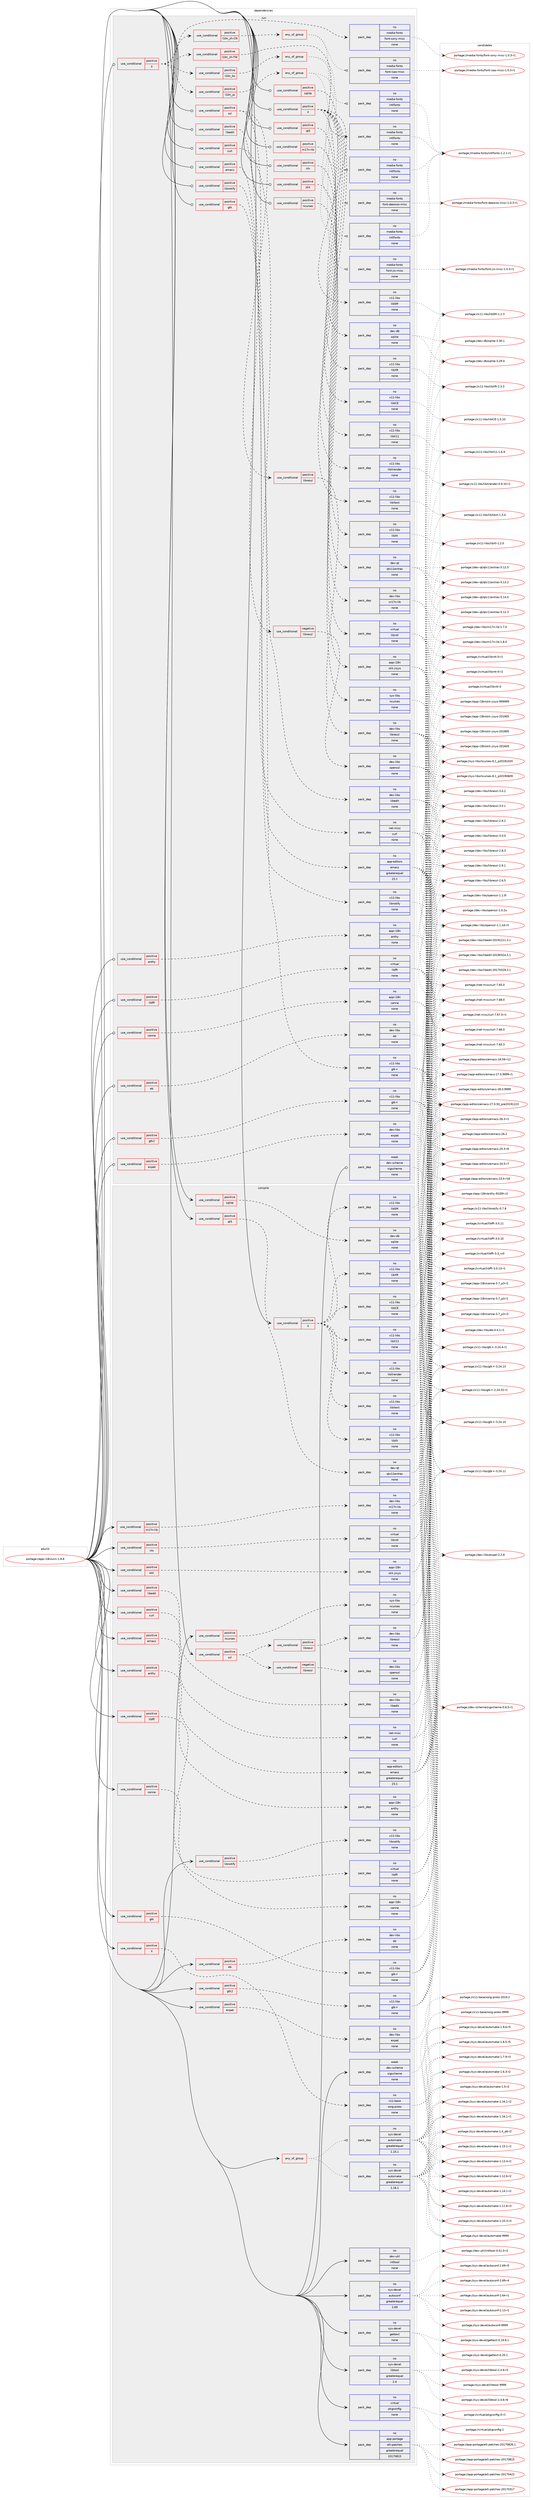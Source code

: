 digraph prolog {

# *************
# Graph options
# *************

newrank=true;
concentrate=true;
compound=true;
graph [rankdir=LR,fontname=Helvetica,fontsize=10,ranksep=1.5];#, ranksep=2.5, nodesep=0.2];
edge  [arrowhead=vee];
node  [fontname=Helvetica,fontsize=10];

# **********
# The ebuild
# **********

subgraph cluster_leftcol {
color=gray;
rank=same;
label=<<i>ebuild</i>>;
id [label="portage://app-i18n/uim-1.8.8", color=red, width=4, href="../app-i18n/uim-1.8.8.svg"];
}

# ****************
# The dependencies
# ****************

subgraph cluster_midcol {
color=gray;
label=<<i>dependencies</i>>;
subgraph cluster_compile {
fillcolor="#eeeeee";
style=filled;
label=<<i>compile</i>>;
subgraph any7962 {
dependency616461 [label=<<TABLE BORDER="0" CELLBORDER="1" CELLSPACING="0" CELLPADDING="4"><TR><TD CELLPADDING="10">any_of_group</TD></TR></TABLE>>, shape=none, color=red];subgraph pack463774 {
dependency616462 [label=<<TABLE BORDER="0" CELLBORDER="1" CELLSPACING="0" CELLPADDING="4" WIDTH="220"><TR><TD ROWSPAN="6" CELLPADDING="30">pack_dep</TD></TR><TR><TD WIDTH="110">no</TD></TR><TR><TD>sys-devel</TD></TR><TR><TD>automake</TD></TR><TR><TD>greaterequal</TD></TR><TR><TD>1.16.1</TD></TR></TABLE>>, shape=none, color=blue];
}
dependency616461:e -> dependency616462:w [weight=20,style="dotted",arrowhead="oinv"];
subgraph pack463775 {
dependency616463 [label=<<TABLE BORDER="0" CELLBORDER="1" CELLSPACING="0" CELLPADDING="4" WIDTH="220"><TR><TD ROWSPAN="6" CELLPADDING="30">pack_dep</TD></TR><TR><TD WIDTH="110">no</TD></TR><TR><TD>sys-devel</TD></TR><TR><TD>automake</TD></TR><TR><TD>greaterequal</TD></TR><TR><TD>1.15.1</TD></TR></TABLE>>, shape=none, color=blue];
}
dependency616461:e -> dependency616463:w [weight=20,style="dotted",arrowhead="oinv"];
}
id:e -> dependency616461:w [weight=20,style="solid",arrowhead="vee"];
subgraph cond144444 {
dependency616464 [label=<<TABLE BORDER="0" CELLBORDER="1" CELLSPACING="0" CELLPADDING="4"><TR><TD ROWSPAN="3" CELLPADDING="10">use_conditional</TD></TR><TR><TD>positive</TD></TR><TR><TD>X</TD></TR></TABLE>>, shape=none, color=red];
subgraph pack463776 {
dependency616465 [label=<<TABLE BORDER="0" CELLBORDER="1" CELLSPACING="0" CELLPADDING="4" WIDTH="220"><TR><TD ROWSPAN="6" CELLPADDING="30">pack_dep</TD></TR><TR><TD WIDTH="110">no</TD></TR><TR><TD>x11-base</TD></TR><TR><TD>xorg-proto</TD></TR><TR><TD>none</TD></TR><TR><TD></TD></TR></TABLE>>, shape=none, color=blue];
}
dependency616464:e -> dependency616465:w [weight=20,style="dashed",arrowhead="vee"];
}
id:e -> dependency616464:w [weight=20,style="solid",arrowhead="vee"];
subgraph cond144445 {
dependency616466 [label=<<TABLE BORDER="0" CELLBORDER="1" CELLSPACING="0" CELLPADDING="4"><TR><TD ROWSPAN="3" CELLPADDING="10">use_conditional</TD></TR><TR><TD>positive</TD></TR><TR><TD>X</TD></TR></TABLE>>, shape=none, color=red];
subgraph pack463777 {
dependency616467 [label=<<TABLE BORDER="0" CELLBORDER="1" CELLSPACING="0" CELLPADDING="4" WIDTH="220"><TR><TD ROWSPAN="6" CELLPADDING="30">pack_dep</TD></TR><TR><TD WIDTH="110">no</TD></TR><TR><TD>x11-libs</TD></TR><TR><TD>libICE</TD></TR><TR><TD>none</TD></TR><TR><TD></TD></TR></TABLE>>, shape=none, color=blue];
}
dependency616466:e -> dependency616467:w [weight=20,style="dashed",arrowhead="vee"];
subgraph pack463778 {
dependency616468 [label=<<TABLE BORDER="0" CELLBORDER="1" CELLSPACING="0" CELLPADDING="4" WIDTH="220"><TR><TD ROWSPAN="6" CELLPADDING="30">pack_dep</TD></TR><TR><TD WIDTH="110">no</TD></TR><TR><TD>x11-libs</TD></TR><TR><TD>libSM</TD></TR><TR><TD>none</TD></TR><TR><TD></TD></TR></TABLE>>, shape=none, color=blue];
}
dependency616466:e -> dependency616468:w [weight=20,style="dashed",arrowhead="vee"];
subgraph pack463779 {
dependency616469 [label=<<TABLE BORDER="0" CELLBORDER="1" CELLSPACING="0" CELLPADDING="4" WIDTH="220"><TR><TD ROWSPAN="6" CELLPADDING="30">pack_dep</TD></TR><TR><TD WIDTH="110">no</TD></TR><TR><TD>x11-libs</TD></TR><TR><TD>libX11</TD></TR><TR><TD>none</TD></TR><TR><TD></TD></TR></TABLE>>, shape=none, color=blue];
}
dependency616466:e -> dependency616469:w [weight=20,style="dashed",arrowhead="vee"];
subgraph pack463780 {
dependency616470 [label=<<TABLE BORDER="0" CELLBORDER="1" CELLSPACING="0" CELLPADDING="4" WIDTH="220"><TR><TD ROWSPAN="6" CELLPADDING="30">pack_dep</TD></TR><TR><TD WIDTH="110">no</TD></TR><TR><TD>x11-libs</TD></TR><TR><TD>libXext</TD></TR><TR><TD>none</TD></TR><TR><TD></TD></TR></TABLE>>, shape=none, color=blue];
}
dependency616466:e -> dependency616470:w [weight=20,style="dashed",arrowhead="vee"];
subgraph pack463781 {
dependency616471 [label=<<TABLE BORDER="0" CELLBORDER="1" CELLSPACING="0" CELLPADDING="4" WIDTH="220"><TR><TD ROWSPAN="6" CELLPADDING="30">pack_dep</TD></TR><TR><TD WIDTH="110">no</TD></TR><TR><TD>x11-libs</TD></TR><TR><TD>libXft</TD></TR><TR><TD>none</TD></TR><TR><TD></TD></TR></TABLE>>, shape=none, color=blue];
}
dependency616466:e -> dependency616471:w [weight=20,style="dashed",arrowhead="vee"];
subgraph pack463782 {
dependency616472 [label=<<TABLE BORDER="0" CELLBORDER="1" CELLSPACING="0" CELLPADDING="4" WIDTH="220"><TR><TD ROWSPAN="6" CELLPADDING="30">pack_dep</TD></TR><TR><TD WIDTH="110">no</TD></TR><TR><TD>x11-libs</TD></TR><TR><TD>libXrender</TD></TR><TR><TD>none</TD></TR><TR><TD></TD></TR></TABLE>>, shape=none, color=blue];
}
dependency616466:e -> dependency616472:w [weight=20,style="dashed",arrowhead="vee"];
subgraph pack463783 {
dependency616473 [label=<<TABLE BORDER="0" CELLBORDER="1" CELLSPACING="0" CELLPADDING="4" WIDTH="220"><TR><TD ROWSPAN="6" CELLPADDING="30">pack_dep</TD></TR><TR><TD WIDTH="110">no</TD></TR><TR><TD>x11-libs</TD></TR><TR><TD>libXt</TD></TR><TR><TD>none</TD></TR><TR><TD></TD></TR></TABLE>>, shape=none, color=blue];
}
dependency616466:e -> dependency616473:w [weight=20,style="dashed",arrowhead="vee"];
}
id:e -> dependency616466:w [weight=20,style="solid",arrowhead="vee"];
subgraph cond144446 {
dependency616474 [label=<<TABLE BORDER="0" CELLBORDER="1" CELLSPACING="0" CELLPADDING="4"><TR><TD ROWSPAN="3" CELLPADDING="10">use_conditional</TD></TR><TR><TD>positive</TD></TR><TR><TD>anthy</TD></TR></TABLE>>, shape=none, color=red];
subgraph pack463784 {
dependency616475 [label=<<TABLE BORDER="0" CELLBORDER="1" CELLSPACING="0" CELLPADDING="4" WIDTH="220"><TR><TD ROWSPAN="6" CELLPADDING="30">pack_dep</TD></TR><TR><TD WIDTH="110">no</TD></TR><TR><TD>app-i18n</TD></TR><TR><TD>anthy</TD></TR><TR><TD>none</TD></TR><TR><TD></TD></TR></TABLE>>, shape=none, color=blue];
}
dependency616474:e -> dependency616475:w [weight=20,style="dashed",arrowhead="vee"];
}
id:e -> dependency616474:w [weight=20,style="solid",arrowhead="vee"];
subgraph cond144447 {
dependency616476 [label=<<TABLE BORDER="0" CELLBORDER="1" CELLSPACING="0" CELLPADDING="4"><TR><TD ROWSPAN="3" CELLPADDING="10">use_conditional</TD></TR><TR><TD>positive</TD></TR><TR><TD>canna</TD></TR></TABLE>>, shape=none, color=red];
subgraph pack463785 {
dependency616477 [label=<<TABLE BORDER="0" CELLBORDER="1" CELLSPACING="0" CELLPADDING="4" WIDTH="220"><TR><TD ROWSPAN="6" CELLPADDING="30">pack_dep</TD></TR><TR><TD WIDTH="110">no</TD></TR><TR><TD>app-i18n</TD></TR><TR><TD>canna</TD></TR><TR><TD>none</TD></TR><TR><TD></TD></TR></TABLE>>, shape=none, color=blue];
}
dependency616476:e -> dependency616477:w [weight=20,style="dashed",arrowhead="vee"];
}
id:e -> dependency616476:w [weight=20,style="solid",arrowhead="vee"];
subgraph cond144448 {
dependency616478 [label=<<TABLE BORDER="0" CELLBORDER="1" CELLSPACING="0" CELLPADDING="4"><TR><TD ROWSPAN="3" CELLPADDING="10">use_conditional</TD></TR><TR><TD>positive</TD></TR><TR><TD>curl</TD></TR></TABLE>>, shape=none, color=red];
subgraph pack463786 {
dependency616479 [label=<<TABLE BORDER="0" CELLBORDER="1" CELLSPACING="0" CELLPADDING="4" WIDTH="220"><TR><TD ROWSPAN="6" CELLPADDING="30">pack_dep</TD></TR><TR><TD WIDTH="110">no</TD></TR><TR><TD>net-misc</TD></TR><TR><TD>curl</TD></TR><TR><TD>none</TD></TR><TR><TD></TD></TR></TABLE>>, shape=none, color=blue];
}
dependency616478:e -> dependency616479:w [weight=20,style="dashed",arrowhead="vee"];
}
id:e -> dependency616478:w [weight=20,style="solid",arrowhead="vee"];
subgraph cond144449 {
dependency616480 [label=<<TABLE BORDER="0" CELLBORDER="1" CELLSPACING="0" CELLPADDING="4"><TR><TD ROWSPAN="3" CELLPADDING="10">use_conditional</TD></TR><TR><TD>positive</TD></TR><TR><TD>eb</TD></TR></TABLE>>, shape=none, color=red];
subgraph pack463787 {
dependency616481 [label=<<TABLE BORDER="0" CELLBORDER="1" CELLSPACING="0" CELLPADDING="4" WIDTH="220"><TR><TD ROWSPAN="6" CELLPADDING="30">pack_dep</TD></TR><TR><TD WIDTH="110">no</TD></TR><TR><TD>dev-libs</TD></TR><TR><TD>eb</TD></TR><TR><TD>none</TD></TR><TR><TD></TD></TR></TABLE>>, shape=none, color=blue];
}
dependency616480:e -> dependency616481:w [weight=20,style="dashed",arrowhead="vee"];
}
id:e -> dependency616480:w [weight=20,style="solid",arrowhead="vee"];
subgraph cond144450 {
dependency616482 [label=<<TABLE BORDER="0" CELLBORDER="1" CELLSPACING="0" CELLPADDING="4"><TR><TD ROWSPAN="3" CELLPADDING="10">use_conditional</TD></TR><TR><TD>positive</TD></TR><TR><TD>emacs</TD></TR></TABLE>>, shape=none, color=red];
subgraph pack463788 {
dependency616483 [label=<<TABLE BORDER="0" CELLBORDER="1" CELLSPACING="0" CELLPADDING="4" WIDTH="220"><TR><TD ROWSPAN="6" CELLPADDING="30">pack_dep</TD></TR><TR><TD WIDTH="110">no</TD></TR><TR><TD>app-editors</TD></TR><TR><TD>emacs</TD></TR><TR><TD>greaterequal</TD></TR><TR><TD>23.1</TD></TR></TABLE>>, shape=none, color=blue];
}
dependency616482:e -> dependency616483:w [weight=20,style="dashed",arrowhead="vee"];
}
id:e -> dependency616482:w [weight=20,style="solid",arrowhead="vee"];
subgraph cond144451 {
dependency616484 [label=<<TABLE BORDER="0" CELLBORDER="1" CELLSPACING="0" CELLPADDING="4"><TR><TD ROWSPAN="3" CELLPADDING="10">use_conditional</TD></TR><TR><TD>positive</TD></TR><TR><TD>expat</TD></TR></TABLE>>, shape=none, color=red];
subgraph pack463789 {
dependency616485 [label=<<TABLE BORDER="0" CELLBORDER="1" CELLSPACING="0" CELLPADDING="4" WIDTH="220"><TR><TD ROWSPAN="6" CELLPADDING="30">pack_dep</TD></TR><TR><TD WIDTH="110">no</TD></TR><TR><TD>dev-libs</TD></TR><TR><TD>expat</TD></TR><TR><TD>none</TD></TR><TR><TD></TD></TR></TABLE>>, shape=none, color=blue];
}
dependency616484:e -> dependency616485:w [weight=20,style="dashed",arrowhead="vee"];
}
id:e -> dependency616484:w [weight=20,style="solid",arrowhead="vee"];
subgraph cond144452 {
dependency616486 [label=<<TABLE BORDER="0" CELLBORDER="1" CELLSPACING="0" CELLPADDING="4"><TR><TD ROWSPAN="3" CELLPADDING="10">use_conditional</TD></TR><TR><TD>positive</TD></TR><TR><TD>gtk</TD></TR></TABLE>>, shape=none, color=red];
subgraph pack463790 {
dependency616487 [label=<<TABLE BORDER="0" CELLBORDER="1" CELLSPACING="0" CELLPADDING="4" WIDTH="220"><TR><TD ROWSPAN="6" CELLPADDING="30">pack_dep</TD></TR><TR><TD WIDTH="110">no</TD></TR><TR><TD>x11-libs</TD></TR><TR><TD>gtk+</TD></TR><TR><TD>none</TD></TR><TR><TD></TD></TR></TABLE>>, shape=none, color=blue];
}
dependency616486:e -> dependency616487:w [weight=20,style="dashed",arrowhead="vee"];
}
id:e -> dependency616486:w [weight=20,style="solid",arrowhead="vee"];
subgraph cond144453 {
dependency616488 [label=<<TABLE BORDER="0" CELLBORDER="1" CELLSPACING="0" CELLPADDING="4"><TR><TD ROWSPAN="3" CELLPADDING="10">use_conditional</TD></TR><TR><TD>positive</TD></TR><TR><TD>gtk2</TD></TR></TABLE>>, shape=none, color=red];
subgraph pack463791 {
dependency616489 [label=<<TABLE BORDER="0" CELLBORDER="1" CELLSPACING="0" CELLPADDING="4" WIDTH="220"><TR><TD ROWSPAN="6" CELLPADDING="30">pack_dep</TD></TR><TR><TD WIDTH="110">no</TD></TR><TR><TD>x11-libs</TD></TR><TR><TD>gtk+</TD></TR><TR><TD>none</TD></TR><TR><TD></TD></TR></TABLE>>, shape=none, color=blue];
}
dependency616488:e -> dependency616489:w [weight=20,style="dashed",arrowhead="vee"];
}
id:e -> dependency616488:w [weight=20,style="solid",arrowhead="vee"];
subgraph cond144454 {
dependency616490 [label=<<TABLE BORDER="0" CELLBORDER="1" CELLSPACING="0" CELLPADDING="4"><TR><TD ROWSPAN="3" CELLPADDING="10">use_conditional</TD></TR><TR><TD>positive</TD></TR><TR><TD>libedit</TD></TR></TABLE>>, shape=none, color=red];
subgraph pack463792 {
dependency616491 [label=<<TABLE BORDER="0" CELLBORDER="1" CELLSPACING="0" CELLPADDING="4" WIDTH="220"><TR><TD ROWSPAN="6" CELLPADDING="30">pack_dep</TD></TR><TR><TD WIDTH="110">no</TD></TR><TR><TD>dev-libs</TD></TR><TR><TD>libedit</TD></TR><TR><TD>none</TD></TR><TR><TD></TD></TR></TABLE>>, shape=none, color=blue];
}
dependency616490:e -> dependency616491:w [weight=20,style="dashed",arrowhead="vee"];
}
id:e -> dependency616490:w [weight=20,style="solid",arrowhead="vee"];
subgraph cond144455 {
dependency616492 [label=<<TABLE BORDER="0" CELLBORDER="1" CELLSPACING="0" CELLPADDING="4"><TR><TD ROWSPAN="3" CELLPADDING="10">use_conditional</TD></TR><TR><TD>positive</TD></TR><TR><TD>libffi</TD></TR></TABLE>>, shape=none, color=red];
subgraph pack463793 {
dependency616493 [label=<<TABLE BORDER="0" CELLBORDER="1" CELLSPACING="0" CELLPADDING="4" WIDTH="220"><TR><TD ROWSPAN="6" CELLPADDING="30">pack_dep</TD></TR><TR><TD WIDTH="110">no</TD></TR><TR><TD>virtual</TD></TR><TR><TD>libffi</TD></TR><TR><TD>none</TD></TR><TR><TD></TD></TR></TABLE>>, shape=none, color=blue];
}
dependency616492:e -> dependency616493:w [weight=20,style="dashed",arrowhead="vee"];
}
id:e -> dependency616492:w [weight=20,style="solid",arrowhead="vee"];
subgraph cond144456 {
dependency616494 [label=<<TABLE BORDER="0" CELLBORDER="1" CELLSPACING="0" CELLPADDING="4"><TR><TD ROWSPAN="3" CELLPADDING="10">use_conditional</TD></TR><TR><TD>positive</TD></TR><TR><TD>libnotify</TD></TR></TABLE>>, shape=none, color=red];
subgraph pack463794 {
dependency616495 [label=<<TABLE BORDER="0" CELLBORDER="1" CELLSPACING="0" CELLPADDING="4" WIDTH="220"><TR><TD ROWSPAN="6" CELLPADDING="30">pack_dep</TD></TR><TR><TD WIDTH="110">no</TD></TR><TR><TD>x11-libs</TD></TR><TR><TD>libnotify</TD></TR><TR><TD>none</TD></TR><TR><TD></TD></TR></TABLE>>, shape=none, color=blue];
}
dependency616494:e -> dependency616495:w [weight=20,style="dashed",arrowhead="vee"];
}
id:e -> dependency616494:w [weight=20,style="solid",arrowhead="vee"];
subgraph cond144457 {
dependency616496 [label=<<TABLE BORDER="0" CELLBORDER="1" CELLSPACING="0" CELLPADDING="4"><TR><TD ROWSPAN="3" CELLPADDING="10">use_conditional</TD></TR><TR><TD>positive</TD></TR><TR><TD>m17n-lib</TD></TR></TABLE>>, shape=none, color=red];
subgraph pack463795 {
dependency616497 [label=<<TABLE BORDER="0" CELLBORDER="1" CELLSPACING="0" CELLPADDING="4" WIDTH="220"><TR><TD ROWSPAN="6" CELLPADDING="30">pack_dep</TD></TR><TR><TD WIDTH="110">no</TD></TR><TR><TD>dev-libs</TD></TR><TR><TD>m17n-lib</TD></TR><TR><TD>none</TD></TR><TR><TD></TD></TR></TABLE>>, shape=none, color=blue];
}
dependency616496:e -> dependency616497:w [weight=20,style="dashed",arrowhead="vee"];
}
id:e -> dependency616496:w [weight=20,style="solid",arrowhead="vee"];
subgraph cond144458 {
dependency616498 [label=<<TABLE BORDER="0" CELLBORDER="1" CELLSPACING="0" CELLPADDING="4"><TR><TD ROWSPAN="3" CELLPADDING="10">use_conditional</TD></TR><TR><TD>positive</TD></TR><TR><TD>ncurses</TD></TR></TABLE>>, shape=none, color=red];
subgraph pack463796 {
dependency616499 [label=<<TABLE BORDER="0" CELLBORDER="1" CELLSPACING="0" CELLPADDING="4" WIDTH="220"><TR><TD ROWSPAN="6" CELLPADDING="30">pack_dep</TD></TR><TR><TD WIDTH="110">no</TD></TR><TR><TD>sys-libs</TD></TR><TR><TD>ncurses</TD></TR><TR><TD>none</TD></TR><TR><TD></TD></TR></TABLE>>, shape=none, color=blue];
}
dependency616498:e -> dependency616499:w [weight=20,style="dashed",arrowhead="vee"];
}
id:e -> dependency616498:w [weight=20,style="solid",arrowhead="vee"];
subgraph cond144459 {
dependency616500 [label=<<TABLE BORDER="0" CELLBORDER="1" CELLSPACING="0" CELLPADDING="4"><TR><TD ROWSPAN="3" CELLPADDING="10">use_conditional</TD></TR><TR><TD>positive</TD></TR><TR><TD>nls</TD></TR></TABLE>>, shape=none, color=red];
subgraph pack463797 {
dependency616501 [label=<<TABLE BORDER="0" CELLBORDER="1" CELLSPACING="0" CELLPADDING="4" WIDTH="220"><TR><TD ROWSPAN="6" CELLPADDING="30">pack_dep</TD></TR><TR><TD WIDTH="110">no</TD></TR><TR><TD>virtual</TD></TR><TR><TD>libintl</TD></TR><TR><TD>none</TD></TR><TR><TD></TD></TR></TABLE>>, shape=none, color=blue];
}
dependency616500:e -> dependency616501:w [weight=20,style="dashed",arrowhead="vee"];
}
id:e -> dependency616500:w [weight=20,style="solid",arrowhead="vee"];
subgraph cond144460 {
dependency616502 [label=<<TABLE BORDER="0" CELLBORDER="1" CELLSPACING="0" CELLPADDING="4"><TR><TD ROWSPAN="3" CELLPADDING="10">use_conditional</TD></TR><TR><TD>positive</TD></TR><TR><TD>qt5</TD></TR></TABLE>>, shape=none, color=red];
subgraph pack463798 {
dependency616503 [label=<<TABLE BORDER="0" CELLBORDER="1" CELLSPACING="0" CELLPADDING="4" WIDTH="220"><TR><TD ROWSPAN="6" CELLPADDING="30">pack_dep</TD></TR><TR><TD WIDTH="110">no</TD></TR><TR><TD>dev-qt</TD></TR><TR><TD>qtx11extras</TD></TR><TR><TD>none</TD></TR><TR><TD></TD></TR></TABLE>>, shape=none, color=blue];
}
dependency616502:e -> dependency616503:w [weight=20,style="dashed",arrowhead="vee"];
}
id:e -> dependency616502:w [weight=20,style="solid",arrowhead="vee"];
subgraph cond144461 {
dependency616504 [label=<<TABLE BORDER="0" CELLBORDER="1" CELLSPACING="0" CELLPADDING="4"><TR><TD ROWSPAN="3" CELLPADDING="10">use_conditional</TD></TR><TR><TD>positive</TD></TR><TR><TD>skk</TD></TR></TABLE>>, shape=none, color=red];
subgraph pack463799 {
dependency616505 [label=<<TABLE BORDER="0" CELLBORDER="1" CELLSPACING="0" CELLPADDING="4" WIDTH="220"><TR><TD ROWSPAN="6" CELLPADDING="30">pack_dep</TD></TR><TR><TD WIDTH="110">no</TD></TR><TR><TD>app-i18n</TD></TR><TR><TD>skk-jisyo</TD></TR><TR><TD>none</TD></TR><TR><TD></TD></TR></TABLE>>, shape=none, color=blue];
}
dependency616504:e -> dependency616505:w [weight=20,style="dashed",arrowhead="vee"];
}
id:e -> dependency616504:w [weight=20,style="solid",arrowhead="vee"];
subgraph cond144462 {
dependency616506 [label=<<TABLE BORDER="0" CELLBORDER="1" CELLSPACING="0" CELLPADDING="4"><TR><TD ROWSPAN="3" CELLPADDING="10">use_conditional</TD></TR><TR><TD>positive</TD></TR><TR><TD>sqlite</TD></TR></TABLE>>, shape=none, color=red];
subgraph pack463800 {
dependency616507 [label=<<TABLE BORDER="0" CELLBORDER="1" CELLSPACING="0" CELLPADDING="4" WIDTH="220"><TR><TD ROWSPAN="6" CELLPADDING="30">pack_dep</TD></TR><TR><TD WIDTH="110">no</TD></TR><TR><TD>dev-db</TD></TR><TR><TD>sqlite</TD></TR><TR><TD>none</TD></TR><TR><TD></TD></TR></TABLE>>, shape=none, color=blue];
}
dependency616506:e -> dependency616507:w [weight=20,style="dashed",arrowhead="vee"];
}
id:e -> dependency616506:w [weight=20,style="solid",arrowhead="vee"];
subgraph cond144463 {
dependency616508 [label=<<TABLE BORDER="0" CELLBORDER="1" CELLSPACING="0" CELLPADDING="4"><TR><TD ROWSPAN="3" CELLPADDING="10">use_conditional</TD></TR><TR><TD>positive</TD></TR><TR><TD>ssl</TD></TR></TABLE>>, shape=none, color=red];
subgraph cond144464 {
dependency616509 [label=<<TABLE BORDER="0" CELLBORDER="1" CELLSPACING="0" CELLPADDING="4"><TR><TD ROWSPAN="3" CELLPADDING="10">use_conditional</TD></TR><TR><TD>negative</TD></TR><TR><TD>libressl</TD></TR></TABLE>>, shape=none, color=red];
subgraph pack463801 {
dependency616510 [label=<<TABLE BORDER="0" CELLBORDER="1" CELLSPACING="0" CELLPADDING="4" WIDTH="220"><TR><TD ROWSPAN="6" CELLPADDING="30">pack_dep</TD></TR><TR><TD WIDTH="110">no</TD></TR><TR><TD>dev-libs</TD></TR><TR><TD>openssl</TD></TR><TR><TD>none</TD></TR><TR><TD></TD></TR></TABLE>>, shape=none, color=blue];
}
dependency616509:e -> dependency616510:w [weight=20,style="dashed",arrowhead="vee"];
}
dependency616508:e -> dependency616509:w [weight=20,style="dashed",arrowhead="vee"];
subgraph cond144465 {
dependency616511 [label=<<TABLE BORDER="0" CELLBORDER="1" CELLSPACING="0" CELLPADDING="4"><TR><TD ROWSPAN="3" CELLPADDING="10">use_conditional</TD></TR><TR><TD>positive</TD></TR><TR><TD>libressl</TD></TR></TABLE>>, shape=none, color=red];
subgraph pack463802 {
dependency616512 [label=<<TABLE BORDER="0" CELLBORDER="1" CELLSPACING="0" CELLPADDING="4" WIDTH="220"><TR><TD ROWSPAN="6" CELLPADDING="30">pack_dep</TD></TR><TR><TD WIDTH="110">no</TD></TR><TR><TD>dev-libs</TD></TR><TR><TD>libressl</TD></TR><TR><TD>none</TD></TR><TR><TD></TD></TR></TABLE>>, shape=none, color=blue];
}
dependency616511:e -> dependency616512:w [weight=20,style="dashed",arrowhead="vee"];
}
dependency616508:e -> dependency616511:w [weight=20,style="dashed",arrowhead="vee"];
}
id:e -> dependency616508:w [weight=20,style="solid",arrowhead="vee"];
subgraph pack463803 {
dependency616513 [label=<<TABLE BORDER="0" CELLBORDER="1" CELLSPACING="0" CELLPADDING="4" WIDTH="220"><TR><TD ROWSPAN="6" CELLPADDING="30">pack_dep</TD></TR><TR><TD WIDTH="110">no</TD></TR><TR><TD>app-portage</TD></TR><TR><TD>elt-patches</TD></TR><TR><TD>greaterequal</TD></TR><TR><TD>20170815</TD></TR></TABLE>>, shape=none, color=blue];
}
id:e -> dependency616513:w [weight=20,style="solid",arrowhead="vee"];
subgraph pack463804 {
dependency616514 [label=<<TABLE BORDER="0" CELLBORDER="1" CELLSPACING="0" CELLPADDING="4" WIDTH="220"><TR><TD ROWSPAN="6" CELLPADDING="30">pack_dep</TD></TR><TR><TD WIDTH="110">no</TD></TR><TR><TD>dev-util</TD></TR><TR><TD>intltool</TD></TR><TR><TD>none</TD></TR><TR><TD></TD></TR></TABLE>>, shape=none, color=blue];
}
id:e -> dependency616514:w [weight=20,style="solid",arrowhead="vee"];
subgraph pack463805 {
dependency616515 [label=<<TABLE BORDER="0" CELLBORDER="1" CELLSPACING="0" CELLPADDING="4" WIDTH="220"><TR><TD ROWSPAN="6" CELLPADDING="30">pack_dep</TD></TR><TR><TD WIDTH="110">no</TD></TR><TR><TD>sys-devel</TD></TR><TR><TD>autoconf</TD></TR><TR><TD>greaterequal</TD></TR><TR><TD>2.69</TD></TR></TABLE>>, shape=none, color=blue];
}
id:e -> dependency616515:w [weight=20,style="solid",arrowhead="vee"];
subgraph pack463806 {
dependency616516 [label=<<TABLE BORDER="0" CELLBORDER="1" CELLSPACING="0" CELLPADDING="4" WIDTH="220"><TR><TD ROWSPAN="6" CELLPADDING="30">pack_dep</TD></TR><TR><TD WIDTH="110">no</TD></TR><TR><TD>sys-devel</TD></TR><TR><TD>gettext</TD></TR><TR><TD>none</TD></TR><TR><TD></TD></TR></TABLE>>, shape=none, color=blue];
}
id:e -> dependency616516:w [weight=20,style="solid",arrowhead="vee"];
subgraph pack463807 {
dependency616517 [label=<<TABLE BORDER="0" CELLBORDER="1" CELLSPACING="0" CELLPADDING="4" WIDTH="220"><TR><TD ROWSPAN="6" CELLPADDING="30">pack_dep</TD></TR><TR><TD WIDTH="110">no</TD></TR><TR><TD>sys-devel</TD></TR><TR><TD>libtool</TD></TR><TR><TD>greaterequal</TD></TR><TR><TD>2.4</TD></TR></TABLE>>, shape=none, color=blue];
}
id:e -> dependency616517:w [weight=20,style="solid",arrowhead="vee"];
subgraph pack463808 {
dependency616518 [label=<<TABLE BORDER="0" CELLBORDER="1" CELLSPACING="0" CELLPADDING="4" WIDTH="220"><TR><TD ROWSPAN="6" CELLPADDING="30">pack_dep</TD></TR><TR><TD WIDTH="110">no</TD></TR><TR><TD>virtual</TD></TR><TR><TD>pkgconfig</TD></TR><TR><TD>none</TD></TR><TR><TD></TD></TR></TABLE>>, shape=none, color=blue];
}
id:e -> dependency616518:w [weight=20,style="solid",arrowhead="vee"];
subgraph pack463809 {
dependency616519 [label=<<TABLE BORDER="0" CELLBORDER="1" CELLSPACING="0" CELLPADDING="4" WIDTH="220"><TR><TD ROWSPAN="6" CELLPADDING="30">pack_dep</TD></TR><TR><TD WIDTH="110">weak</TD></TR><TR><TD>dev-scheme</TD></TR><TR><TD>sigscheme</TD></TR><TR><TD>none</TD></TR><TR><TD></TD></TR></TABLE>>, shape=none, color=blue];
}
id:e -> dependency616519:w [weight=20,style="solid",arrowhead="vee"];
}
subgraph cluster_compileandrun {
fillcolor="#eeeeee";
style=filled;
label=<<i>compile and run</i>>;
}
subgraph cluster_run {
fillcolor="#eeeeee";
style=filled;
label=<<i>run</i>>;
subgraph cond144466 {
dependency616520 [label=<<TABLE BORDER="0" CELLBORDER="1" CELLSPACING="0" CELLPADDING="4"><TR><TD ROWSPAN="3" CELLPADDING="10">use_conditional</TD></TR><TR><TD>positive</TD></TR><TR><TD>X</TD></TR></TABLE>>, shape=none, color=red];
subgraph pack463810 {
dependency616521 [label=<<TABLE BORDER="0" CELLBORDER="1" CELLSPACING="0" CELLPADDING="4" WIDTH="220"><TR><TD ROWSPAN="6" CELLPADDING="30">pack_dep</TD></TR><TR><TD WIDTH="110">no</TD></TR><TR><TD>media-fonts</TD></TR><TR><TD>font-sony-misc</TD></TR><TR><TD>none</TD></TR><TR><TD></TD></TR></TABLE>>, shape=none, color=blue];
}
dependency616520:e -> dependency616521:w [weight=20,style="dashed",arrowhead="vee"];
subgraph cond144467 {
dependency616522 [label=<<TABLE BORDER="0" CELLBORDER="1" CELLSPACING="0" CELLPADDING="4"><TR><TD ROWSPAN="3" CELLPADDING="10">use_conditional</TD></TR><TR><TD>positive</TD></TR><TR><TD>l10n_ja</TD></TR></TABLE>>, shape=none, color=red];
subgraph any7963 {
dependency616523 [label=<<TABLE BORDER="0" CELLBORDER="1" CELLSPACING="0" CELLPADDING="4"><TR><TD CELLPADDING="10">any_of_group</TD></TR></TABLE>>, shape=none, color=red];subgraph pack463811 {
dependency616524 [label=<<TABLE BORDER="0" CELLBORDER="1" CELLSPACING="0" CELLPADDING="4" WIDTH="220"><TR><TD ROWSPAN="6" CELLPADDING="30">pack_dep</TD></TR><TR><TD WIDTH="110">no</TD></TR><TR><TD>media-fonts</TD></TR><TR><TD>font-jis-misc</TD></TR><TR><TD>none</TD></TR><TR><TD></TD></TR></TABLE>>, shape=none, color=blue];
}
dependency616523:e -> dependency616524:w [weight=20,style="dotted",arrowhead="oinv"];
subgraph pack463812 {
dependency616525 [label=<<TABLE BORDER="0" CELLBORDER="1" CELLSPACING="0" CELLPADDING="4" WIDTH="220"><TR><TD ROWSPAN="6" CELLPADDING="30">pack_dep</TD></TR><TR><TD WIDTH="110">no</TD></TR><TR><TD>media-fonts</TD></TR><TR><TD>intlfonts</TD></TR><TR><TD>none</TD></TR><TR><TD></TD></TR></TABLE>>, shape=none, color=blue];
}
dependency616523:e -> dependency616525:w [weight=20,style="dotted",arrowhead="oinv"];
}
dependency616522:e -> dependency616523:w [weight=20,style="dashed",arrowhead="vee"];
}
dependency616520:e -> dependency616522:w [weight=20,style="dashed",arrowhead="vee"];
subgraph cond144468 {
dependency616526 [label=<<TABLE BORDER="0" CELLBORDER="1" CELLSPACING="0" CELLPADDING="4"><TR><TD ROWSPAN="3" CELLPADDING="10">use_conditional</TD></TR><TR><TD>positive</TD></TR><TR><TD>l10n_ko</TD></TR></TABLE>>, shape=none, color=red];
subgraph any7964 {
dependency616527 [label=<<TABLE BORDER="0" CELLBORDER="1" CELLSPACING="0" CELLPADDING="4"><TR><TD CELLPADDING="10">any_of_group</TD></TR></TABLE>>, shape=none, color=red];subgraph pack463813 {
dependency616528 [label=<<TABLE BORDER="0" CELLBORDER="1" CELLSPACING="0" CELLPADDING="4" WIDTH="220"><TR><TD ROWSPAN="6" CELLPADDING="30">pack_dep</TD></TR><TR><TD WIDTH="110">no</TD></TR><TR><TD>media-fonts</TD></TR><TR><TD>font-daewoo-misc</TD></TR><TR><TD>none</TD></TR><TR><TD></TD></TR></TABLE>>, shape=none, color=blue];
}
dependency616527:e -> dependency616528:w [weight=20,style="dotted",arrowhead="oinv"];
subgraph pack463814 {
dependency616529 [label=<<TABLE BORDER="0" CELLBORDER="1" CELLSPACING="0" CELLPADDING="4" WIDTH="220"><TR><TD ROWSPAN="6" CELLPADDING="30">pack_dep</TD></TR><TR><TD WIDTH="110">no</TD></TR><TR><TD>media-fonts</TD></TR><TR><TD>intlfonts</TD></TR><TR><TD>none</TD></TR><TR><TD></TD></TR></TABLE>>, shape=none, color=blue];
}
dependency616527:e -> dependency616529:w [weight=20,style="dotted",arrowhead="oinv"];
}
dependency616526:e -> dependency616527:w [weight=20,style="dashed",arrowhead="vee"];
}
dependency616520:e -> dependency616526:w [weight=20,style="dashed",arrowhead="vee"];
subgraph cond144469 {
dependency616530 [label=<<TABLE BORDER="0" CELLBORDER="1" CELLSPACING="0" CELLPADDING="4"><TR><TD ROWSPAN="3" CELLPADDING="10">use_conditional</TD></TR><TR><TD>positive</TD></TR><TR><TD>l10n_zh-CN</TD></TR></TABLE>>, shape=none, color=red];
subgraph any7965 {
dependency616531 [label=<<TABLE BORDER="0" CELLBORDER="1" CELLSPACING="0" CELLPADDING="4"><TR><TD CELLPADDING="10">any_of_group</TD></TR></TABLE>>, shape=none, color=red];subgraph pack463815 {
dependency616532 [label=<<TABLE BORDER="0" CELLBORDER="1" CELLSPACING="0" CELLPADDING="4" WIDTH="220"><TR><TD ROWSPAN="6" CELLPADDING="30">pack_dep</TD></TR><TR><TD WIDTH="110">no</TD></TR><TR><TD>media-fonts</TD></TR><TR><TD>font-isas-misc</TD></TR><TR><TD>none</TD></TR><TR><TD></TD></TR></TABLE>>, shape=none, color=blue];
}
dependency616531:e -> dependency616532:w [weight=20,style="dotted",arrowhead="oinv"];
subgraph pack463816 {
dependency616533 [label=<<TABLE BORDER="0" CELLBORDER="1" CELLSPACING="0" CELLPADDING="4" WIDTH="220"><TR><TD ROWSPAN="6" CELLPADDING="30">pack_dep</TD></TR><TR><TD WIDTH="110">no</TD></TR><TR><TD>media-fonts</TD></TR><TR><TD>intlfonts</TD></TR><TR><TD>none</TD></TR><TR><TD></TD></TR></TABLE>>, shape=none, color=blue];
}
dependency616531:e -> dependency616533:w [weight=20,style="dotted",arrowhead="oinv"];
}
dependency616530:e -> dependency616531:w [weight=20,style="dashed",arrowhead="vee"];
}
dependency616520:e -> dependency616530:w [weight=20,style="dashed",arrowhead="vee"];
subgraph cond144470 {
dependency616534 [label=<<TABLE BORDER="0" CELLBORDER="1" CELLSPACING="0" CELLPADDING="4"><TR><TD ROWSPAN="3" CELLPADDING="10">use_conditional</TD></TR><TR><TD>positive</TD></TR><TR><TD>l10n_zh-TW</TD></TR></TABLE>>, shape=none, color=red];
subgraph pack463817 {
dependency616535 [label=<<TABLE BORDER="0" CELLBORDER="1" CELLSPACING="0" CELLPADDING="4" WIDTH="220"><TR><TD ROWSPAN="6" CELLPADDING="30">pack_dep</TD></TR><TR><TD WIDTH="110">no</TD></TR><TR><TD>media-fonts</TD></TR><TR><TD>intlfonts</TD></TR><TR><TD>none</TD></TR><TR><TD></TD></TR></TABLE>>, shape=none, color=blue];
}
dependency616534:e -> dependency616535:w [weight=20,style="dashed",arrowhead="vee"];
}
dependency616520:e -> dependency616534:w [weight=20,style="dashed",arrowhead="vee"];
}
id:e -> dependency616520:w [weight=20,style="solid",arrowhead="odot"];
subgraph cond144471 {
dependency616536 [label=<<TABLE BORDER="0" CELLBORDER="1" CELLSPACING="0" CELLPADDING="4"><TR><TD ROWSPAN="3" CELLPADDING="10">use_conditional</TD></TR><TR><TD>positive</TD></TR><TR><TD>X</TD></TR></TABLE>>, shape=none, color=red];
subgraph pack463818 {
dependency616537 [label=<<TABLE BORDER="0" CELLBORDER="1" CELLSPACING="0" CELLPADDING="4" WIDTH="220"><TR><TD ROWSPAN="6" CELLPADDING="30">pack_dep</TD></TR><TR><TD WIDTH="110">no</TD></TR><TR><TD>x11-libs</TD></TR><TR><TD>libICE</TD></TR><TR><TD>none</TD></TR><TR><TD></TD></TR></TABLE>>, shape=none, color=blue];
}
dependency616536:e -> dependency616537:w [weight=20,style="dashed",arrowhead="vee"];
subgraph pack463819 {
dependency616538 [label=<<TABLE BORDER="0" CELLBORDER="1" CELLSPACING="0" CELLPADDING="4" WIDTH="220"><TR><TD ROWSPAN="6" CELLPADDING="30">pack_dep</TD></TR><TR><TD WIDTH="110">no</TD></TR><TR><TD>x11-libs</TD></TR><TR><TD>libSM</TD></TR><TR><TD>none</TD></TR><TR><TD></TD></TR></TABLE>>, shape=none, color=blue];
}
dependency616536:e -> dependency616538:w [weight=20,style="dashed",arrowhead="vee"];
subgraph pack463820 {
dependency616539 [label=<<TABLE BORDER="0" CELLBORDER="1" CELLSPACING="0" CELLPADDING="4" WIDTH="220"><TR><TD ROWSPAN="6" CELLPADDING="30">pack_dep</TD></TR><TR><TD WIDTH="110">no</TD></TR><TR><TD>x11-libs</TD></TR><TR><TD>libX11</TD></TR><TR><TD>none</TD></TR><TR><TD></TD></TR></TABLE>>, shape=none, color=blue];
}
dependency616536:e -> dependency616539:w [weight=20,style="dashed",arrowhead="vee"];
subgraph pack463821 {
dependency616540 [label=<<TABLE BORDER="0" CELLBORDER="1" CELLSPACING="0" CELLPADDING="4" WIDTH="220"><TR><TD ROWSPAN="6" CELLPADDING="30">pack_dep</TD></TR><TR><TD WIDTH="110">no</TD></TR><TR><TD>x11-libs</TD></TR><TR><TD>libXext</TD></TR><TR><TD>none</TD></TR><TR><TD></TD></TR></TABLE>>, shape=none, color=blue];
}
dependency616536:e -> dependency616540:w [weight=20,style="dashed",arrowhead="vee"];
subgraph pack463822 {
dependency616541 [label=<<TABLE BORDER="0" CELLBORDER="1" CELLSPACING="0" CELLPADDING="4" WIDTH="220"><TR><TD ROWSPAN="6" CELLPADDING="30">pack_dep</TD></TR><TR><TD WIDTH="110">no</TD></TR><TR><TD>x11-libs</TD></TR><TR><TD>libXft</TD></TR><TR><TD>none</TD></TR><TR><TD></TD></TR></TABLE>>, shape=none, color=blue];
}
dependency616536:e -> dependency616541:w [weight=20,style="dashed",arrowhead="vee"];
subgraph pack463823 {
dependency616542 [label=<<TABLE BORDER="0" CELLBORDER="1" CELLSPACING="0" CELLPADDING="4" WIDTH="220"><TR><TD ROWSPAN="6" CELLPADDING="30">pack_dep</TD></TR><TR><TD WIDTH="110">no</TD></TR><TR><TD>x11-libs</TD></TR><TR><TD>libXrender</TD></TR><TR><TD>none</TD></TR><TR><TD></TD></TR></TABLE>>, shape=none, color=blue];
}
dependency616536:e -> dependency616542:w [weight=20,style="dashed",arrowhead="vee"];
subgraph pack463824 {
dependency616543 [label=<<TABLE BORDER="0" CELLBORDER="1" CELLSPACING="0" CELLPADDING="4" WIDTH="220"><TR><TD ROWSPAN="6" CELLPADDING="30">pack_dep</TD></TR><TR><TD WIDTH="110">no</TD></TR><TR><TD>x11-libs</TD></TR><TR><TD>libXt</TD></TR><TR><TD>none</TD></TR><TR><TD></TD></TR></TABLE>>, shape=none, color=blue];
}
dependency616536:e -> dependency616543:w [weight=20,style="dashed",arrowhead="vee"];
}
id:e -> dependency616536:w [weight=20,style="solid",arrowhead="odot"];
subgraph cond144472 {
dependency616544 [label=<<TABLE BORDER="0" CELLBORDER="1" CELLSPACING="0" CELLPADDING="4"><TR><TD ROWSPAN="3" CELLPADDING="10">use_conditional</TD></TR><TR><TD>positive</TD></TR><TR><TD>anthy</TD></TR></TABLE>>, shape=none, color=red];
subgraph pack463825 {
dependency616545 [label=<<TABLE BORDER="0" CELLBORDER="1" CELLSPACING="0" CELLPADDING="4" WIDTH="220"><TR><TD ROWSPAN="6" CELLPADDING="30">pack_dep</TD></TR><TR><TD WIDTH="110">no</TD></TR><TR><TD>app-i18n</TD></TR><TR><TD>anthy</TD></TR><TR><TD>none</TD></TR><TR><TD></TD></TR></TABLE>>, shape=none, color=blue];
}
dependency616544:e -> dependency616545:w [weight=20,style="dashed",arrowhead="vee"];
}
id:e -> dependency616544:w [weight=20,style="solid",arrowhead="odot"];
subgraph cond144473 {
dependency616546 [label=<<TABLE BORDER="0" CELLBORDER="1" CELLSPACING="0" CELLPADDING="4"><TR><TD ROWSPAN="3" CELLPADDING="10">use_conditional</TD></TR><TR><TD>positive</TD></TR><TR><TD>canna</TD></TR></TABLE>>, shape=none, color=red];
subgraph pack463826 {
dependency616547 [label=<<TABLE BORDER="0" CELLBORDER="1" CELLSPACING="0" CELLPADDING="4" WIDTH="220"><TR><TD ROWSPAN="6" CELLPADDING="30">pack_dep</TD></TR><TR><TD WIDTH="110">no</TD></TR><TR><TD>app-i18n</TD></TR><TR><TD>canna</TD></TR><TR><TD>none</TD></TR><TR><TD></TD></TR></TABLE>>, shape=none, color=blue];
}
dependency616546:e -> dependency616547:w [weight=20,style="dashed",arrowhead="vee"];
}
id:e -> dependency616546:w [weight=20,style="solid",arrowhead="odot"];
subgraph cond144474 {
dependency616548 [label=<<TABLE BORDER="0" CELLBORDER="1" CELLSPACING="0" CELLPADDING="4"><TR><TD ROWSPAN="3" CELLPADDING="10">use_conditional</TD></TR><TR><TD>positive</TD></TR><TR><TD>curl</TD></TR></TABLE>>, shape=none, color=red];
subgraph pack463827 {
dependency616549 [label=<<TABLE BORDER="0" CELLBORDER="1" CELLSPACING="0" CELLPADDING="4" WIDTH="220"><TR><TD ROWSPAN="6" CELLPADDING="30">pack_dep</TD></TR><TR><TD WIDTH="110">no</TD></TR><TR><TD>net-misc</TD></TR><TR><TD>curl</TD></TR><TR><TD>none</TD></TR><TR><TD></TD></TR></TABLE>>, shape=none, color=blue];
}
dependency616548:e -> dependency616549:w [weight=20,style="dashed",arrowhead="vee"];
}
id:e -> dependency616548:w [weight=20,style="solid",arrowhead="odot"];
subgraph cond144475 {
dependency616550 [label=<<TABLE BORDER="0" CELLBORDER="1" CELLSPACING="0" CELLPADDING="4"><TR><TD ROWSPAN="3" CELLPADDING="10">use_conditional</TD></TR><TR><TD>positive</TD></TR><TR><TD>eb</TD></TR></TABLE>>, shape=none, color=red];
subgraph pack463828 {
dependency616551 [label=<<TABLE BORDER="0" CELLBORDER="1" CELLSPACING="0" CELLPADDING="4" WIDTH="220"><TR><TD ROWSPAN="6" CELLPADDING="30">pack_dep</TD></TR><TR><TD WIDTH="110">no</TD></TR><TR><TD>dev-libs</TD></TR><TR><TD>eb</TD></TR><TR><TD>none</TD></TR><TR><TD></TD></TR></TABLE>>, shape=none, color=blue];
}
dependency616550:e -> dependency616551:w [weight=20,style="dashed",arrowhead="vee"];
}
id:e -> dependency616550:w [weight=20,style="solid",arrowhead="odot"];
subgraph cond144476 {
dependency616552 [label=<<TABLE BORDER="0" CELLBORDER="1" CELLSPACING="0" CELLPADDING="4"><TR><TD ROWSPAN="3" CELLPADDING="10">use_conditional</TD></TR><TR><TD>positive</TD></TR><TR><TD>emacs</TD></TR></TABLE>>, shape=none, color=red];
subgraph pack463829 {
dependency616553 [label=<<TABLE BORDER="0" CELLBORDER="1" CELLSPACING="0" CELLPADDING="4" WIDTH="220"><TR><TD ROWSPAN="6" CELLPADDING="30">pack_dep</TD></TR><TR><TD WIDTH="110">no</TD></TR><TR><TD>app-editors</TD></TR><TR><TD>emacs</TD></TR><TR><TD>greaterequal</TD></TR><TR><TD>23.1</TD></TR></TABLE>>, shape=none, color=blue];
}
dependency616552:e -> dependency616553:w [weight=20,style="dashed",arrowhead="vee"];
}
id:e -> dependency616552:w [weight=20,style="solid",arrowhead="odot"];
subgraph cond144477 {
dependency616554 [label=<<TABLE BORDER="0" CELLBORDER="1" CELLSPACING="0" CELLPADDING="4"><TR><TD ROWSPAN="3" CELLPADDING="10">use_conditional</TD></TR><TR><TD>positive</TD></TR><TR><TD>expat</TD></TR></TABLE>>, shape=none, color=red];
subgraph pack463830 {
dependency616555 [label=<<TABLE BORDER="0" CELLBORDER="1" CELLSPACING="0" CELLPADDING="4" WIDTH="220"><TR><TD ROWSPAN="6" CELLPADDING="30">pack_dep</TD></TR><TR><TD WIDTH="110">no</TD></TR><TR><TD>dev-libs</TD></TR><TR><TD>expat</TD></TR><TR><TD>none</TD></TR><TR><TD></TD></TR></TABLE>>, shape=none, color=blue];
}
dependency616554:e -> dependency616555:w [weight=20,style="dashed",arrowhead="vee"];
}
id:e -> dependency616554:w [weight=20,style="solid",arrowhead="odot"];
subgraph cond144478 {
dependency616556 [label=<<TABLE BORDER="0" CELLBORDER="1" CELLSPACING="0" CELLPADDING="4"><TR><TD ROWSPAN="3" CELLPADDING="10">use_conditional</TD></TR><TR><TD>positive</TD></TR><TR><TD>gtk</TD></TR></TABLE>>, shape=none, color=red];
subgraph pack463831 {
dependency616557 [label=<<TABLE BORDER="0" CELLBORDER="1" CELLSPACING="0" CELLPADDING="4" WIDTH="220"><TR><TD ROWSPAN="6" CELLPADDING="30">pack_dep</TD></TR><TR><TD WIDTH="110">no</TD></TR><TR><TD>x11-libs</TD></TR><TR><TD>gtk+</TD></TR><TR><TD>none</TD></TR><TR><TD></TD></TR></TABLE>>, shape=none, color=blue];
}
dependency616556:e -> dependency616557:w [weight=20,style="dashed",arrowhead="vee"];
}
id:e -> dependency616556:w [weight=20,style="solid",arrowhead="odot"];
subgraph cond144479 {
dependency616558 [label=<<TABLE BORDER="0" CELLBORDER="1" CELLSPACING="0" CELLPADDING="4"><TR><TD ROWSPAN="3" CELLPADDING="10">use_conditional</TD></TR><TR><TD>positive</TD></TR><TR><TD>gtk2</TD></TR></TABLE>>, shape=none, color=red];
subgraph pack463832 {
dependency616559 [label=<<TABLE BORDER="0" CELLBORDER="1" CELLSPACING="0" CELLPADDING="4" WIDTH="220"><TR><TD ROWSPAN="6" CELLPADDING="30">pack_dep</TD></TR><TR><TD WIDTH="110">no</TD></TR><TR><TD>x11-libs</TD></TR><TR><TD>gtk+</TD></TR><TR><TD>none</TD></TR><TR><TD></TD></TR></TABLE>>, shape=none, color=blue];
}
dependency616558:e -> dependency616559:w [weight=20,style="dashed",arrowhead="vee"];
}
id:e -> dependency616558:w [weight=20,style="solid",arrowhead="odot"];
subgraph cond144480 {
dependency616560 [label=<<TABLE BORDER="0" CELLBORDER="1" CELLSPACING="0" CELLPADDING="4"><TR><TD ROWSPAN="3" CELLPADDING="10">use_conditional</TD></TR><TR><TD>positive</TD></TR><TR><TD>libedit</TD></TR></TABLE>>, shape=none, color=red];
subgraph pack463833 {
dependency616561 [label=<<TABLE BORDER="0" CELLBORDER="1" CELLSPACING="0" CELLPADDING="4" WIDTH="220"><TR><TD ROWSPAN="6" CELLPADDING="30">pack_dep</TD></TR><TR><TD WIDTH="110">no</TD></TR><TR><TD>dev-libs</TD></TR><TR><TD>libedit</TD></TR><TR><TD>none</TD></TR><TR><TD></TD></TR></TABLE>>, shape=none, color=blue];
}
dependency616560:e -> dependency616561:w [weight=20,style="dashed",arrowhead="vee"];
}
id:e -> dependency616560:w [weight=20,style="solid",arrowhead="odot"];
subgraph cond144481 {
dependency616562 [label=<<TABLE BORDER="0" CELLBORDER="1" CELLSPACING="0" CELLPADDING="4"><TR><TD ROWSPAN="3" CELLPADDING="10">use_conditional</TD></TR><TR><TD>positive</TD></TR><TR><TD>libffi</TD></TR></TABLE>>, shape=none, color=red];
subgraph pack463834 {
dependency616563 [label=<<TABLE BORDER="0" CELLBORDER="1" CELLSPACING="0" CELLPADDING="4" WIDTH="220"><TR><TD ROWSPAN="6" CELLPADDING="30">pack_dep</TD></TR><TR><TD WIDTH="110">no</TD></TR><TR><TD>virtual</TD></TR><TR><TD>libffi</TD></TR><TR><TD>none</TD></TR><TR><TD></TD></TR></TABLE>>, shape=none, color=blue];
}
dependency616562:e -> dependency616563:w [weight=20,style="dashed",arrowhead="vee"];
}
id:e -> dependency616562:w [weight=20,style="solid",arrowhead="odot"];
subgraph cond144482 {
dependency616564 [label=<<TABLE BORDER="0" CELLBORDER="1" CELLSPACING="0" CELLPADDING="4"><TR><TD ROWSPAN="3" CELLPADDING="10">use_conditional</TD></TR><TR><TD>positive</TD></TR><TR><TD>libnotify</TD></TR></TABLE>>, shape=none, color=red];
subgraph pack463835 {
dependency616565 [label=<<TABLE BORDER="0" CELLBORDER="1" CELLSPACING="0" CELLPADDING="4" WIDTH="220"><TR><TD ROWSPAN="6" CELLPADDING="30">pack_dep</TD></TR><TR><TD WIDTH="110">no</TD></TR><TR><TD>x11-libs</TD></TR><TR><TD>libnotify</TD></TR><TR><TD>none</TD></TR><TR><TD></TD></TR></TABLE>>, shape=none, color=blue];
}
dependency616564:e -> dependency616565:w [weight=20,style="dashed",arrowhead="vee"];
}
id:e -> dependency616564:w [weight=20,style="solid",arrowhead="odot"];
subgraph cond144483 {
dependency616566 [label=<<TABLE BORDER="0" CELLBORDER="1" CELLSPACING="0" CELLPADDING="4"><TR><TD ROWSPAN="3" CELLPADDING="10">use_conditional</TD></TR><TR><TD>positive</TD></TR><TR><TD>m17n-lib</TD></TR></TABLE>>, shape=none, color=red];
subgraph pack463836 {
dependency616567 [label=<<TABLE BORDER="0" CELLBORDER="1" CELLSPACING="0" CELLPADDING="4" WIDTH="220"><TR><TD ROWSPAN="6" CELLPADDING="30">pack_dep</TD></TR><TR><TD WIDTH="110">no</TD></TR><TR><TD>dev-libs</TD></TR><TR><TD>m17n-lib</TD></TR><TR><TD>none</TD></TR><TR><TD></TD></TR></TABLE>>, shape=none, color=blue];
}
dependency616566:e -> dependency616567:w [weight=20,style="dashed",arrowhead="vee"];
}
id:e -> dependency616566:w [weight=20,style="solid",arrowhead="odot"];
subgraph cond144484 {
dependency616568 [label=<<TABLE BORDER="0" CELLBORDER="1" CELLSPACING="0" CELLPADDING="4"><TR><TD ROWSPAN="3" CELLPADDING="10">use_conditional</TD></TR><TR><TD>positive</TD></TR><TR><TD>ncurses</TD></TR></TABLE>>, shape=none, color=red];
subgraph pack463837 {
dependency616569 [label=<<TABLE BORDER="0" CELLBORDER="1" CELLSPACING="0" CELLPADDING="4" WIDTH="220"><TR><TD ROWSPAN="6" CELLPADDING="30">pack_dep</TD></TR><TR><TD WIDTH="110">no</TD></TR><TR><TD>sys-libs</TD></TR><TR><TD>ncurses</TD></TR><TR><TD>none</TD></TR><TR><TD></TD></TR></TABLE>>, shape=none, color=blue];
}
dependency616568:e -> dependency616569:w [weight=20,style="dashed",arrowhead="vee"];
}
id:e -> dependency616568:w [weight=20,style="solid",arrowhead="odot"];
subgraph cond144485 {
dependency616570 [label=<<TABLE BORDER="0" CELLBORDER="1" CELLSPACING="0" CELLPADDING="4"><TR><TD ROWSPAN="3" CELLPADDING="10">use_conditional</TD></TR><TR><TD>positive</TD></TR><TR><TD>nls</TD></TR></TABLE>>, shape=none, color=red];
subgraph pack463838 {
dependency616571 [label=<<TABLE BORDER="0" CELLBORDER="1" CELLSPACING="0" CELLPADDING="4" WIDTH="220"><TR><TD ROWSPAN="6" CELLPADDING="30">pack_dep</TD></TR><TR><TD WIDTH="110">no</TD></TR><TR><TD>virtual</TD></TR><TR><TD>libintl</TD></TR><TR><TD>none</TD></TR><TR><TD></TD></TR></TABLE>>, shape=none, color=blue];
}
dependency616570:e -> dependency616571:w [weight=20,style="dashed",arrowhead="vee"];
}
id:e -> dependency616570:w [weight=20,style="solid",arrowhead="odot"];
subgraph cond144486 {
dependency616572 [label=<<TABLE BORDER="0" CELLBORDER="1" CELLSPACING="0" CELLPADDING="4"><TR><TD ROWSPAN="3" CELLPADDING="10">use_conditional</TD></TR><TR><TD>positive</TD></TR><TR><TD>qt5</TD></TR></TABLE>>, shape=none, color=red];
subgraph pack463839 {
dependency616573 [label=<<TABLE BORDER="0" CELLBORDER="1" CELLSPACING="0" CELLPADDING="4" WIDTH="220"><TR><TD ROWSPAN="6" CELLPADDING="30">pack_dep</TD></TR><TR><TD WIDTH="110">no</TD></TR><TR><TD>dev-qt</TD></TR><TR><TD>qtx11extras</TD></TR><TR><TD>none</TD></TR><TR><TD></TD></TR></TABLE>>, shape=none, color=blue];
}
dependency616572:e -> dependency616573:w [weight=20,style="dashed",arrowhead="vee"];
}
id:e -> dependency616572:w [weight=20,style="solid",arrowhead="odot"];
subgraph cond144487 {
dependency616574 [label=<<TABLE BORDER="0" CELLBORDER="1" CELLSPACING="0" CELLPADDING="4"><TR><TD ROWSPAN="3" CELLPADDING="10">use_conditional</TD></TR><TR><TD>positive</TD></TR><TR><TD>skk</TD></TR></TABLE>>, shape=none, color=red];
subgraph pack463840 {
dependency616575 [label=<<TABLE BORDER="0" CELLBORDER="1" CELLSPACING="0" CELLPADDING="4" WIDTH="220"><TR><TD ROWSPAN="6" CELLPADDING="30">pack_dep</TD></TR><TR><TD WIDTH="110">no</TD></TR><TR><TD>app-i18n</TD></TR><TR><TD>skk-jisyo</TD></TR><TR><TD>none</TD></TR><TR><TD></TD></TR></TABLE>>, shape=none, color=blue];
}
dependency616574:e -> dependency616575:w [weight=20,style="dashed",arrowhead="vee"];
}
id:e -> dependency616574:w [weight=20,style="solid",arrowhead="odot"];
subgraph cond144488 {
dependency616576 [label=<<TABLE BORDER="0" CELLBORDER="1" CELLSPACING="0" CELLPADDING="4"><TR><TD ROWSPAN="3" CELLPADDING="10">use_conditional</TD></TR><TR><TD>positive</TD></TR><TR><TD>sqlite</TD></TR></TABLE>>, shape=none, color=red];
subgraph pack463841 {
dependency616577 [label=<<TABLE BORDER="0" CELLBORDER="1" CELLSPACING="0" CELLPADDING="4" WIDTH="220"><TR><TD ROWSPAN="6" CELLPADDING="30">pack_dep</TD></TR><TR><TD WIDTH="110">no</TD></TR><TR><TD>dev-db</TD></TR><TR><TD>sqlite</TD></TR><TR><TD>none</TD></TR><TR><TD></TD></TR></TABLE>>, shape=none, color=blue];
}
dependency616576:e -> dependency616577:w [weight=20,style="dashed",arrowhead="vee"];
}
id:e -> dependency616576:w [weight=20,style="solid",arrowhead="odot"];
subgraph cond144489 {
dependency616578 [label=<<TABLE BORDER="0" CELLBORDER="1" CELLSPACING="0" CELLPADDING="4"><TR><TD ROWSPAN="3" CELLPADDING="10">use_conditional</TD></TR><TR><TD>positive</TD></TR><TR><TD>ssl</TD></TR></TABLE>>, shape=none, color=red];
subgraph cond144490 {
dependency616579 [label=<<TABLE BORDER="0" CELLBORDER="1" CELLSPACING="0" CELLPADDING="4"><TR><TD ROWSPAN="3" CELLPADDING="10">use_conditional</TD></TR><TR><TD>negative</TD></TR><TR><TD>libressl</TD></TR></TABLE>>, shape=none, color=red];
subgraph pack463842 {
dependency616580 [label=<<TABLE BORDER="0" CELLBORDER="1" CELLSPACING="0" CELLPADDING="4" WIDTH="220"><TR><TD ROWSPAN="6" CELLPADDING="30">pack_dep</TD></TR><TR><TD WIDTH="110">no</TD></TR><TR><TD>dev-libs</TD></TR><TR><TD>openssl</TD></TR><TR><TD>none</TD></TR><TR><TD></TD></TR></TABLE>>, shape=none, color=blue];
}
dependency616579:e -> dependency616580:w [weight=20,style="dashed",arrowhead="vee"];
}
dependency616578:e -> dependency616579:w [weight=20,style="dashed",arrowhead="vee"];
subgraph cond144491 {
dependency616581 [label=<<TABLE BORDER="0" CELLBORDER="1" CELLSPACING="0" CELLPADDING="4"><TR><TD ROWSPAN="3" CELLPADDING="10">use_conditional</TD></TR><TR><TD>positive</TD></TR><TR><TD>libressl</TD></TR></TABLE>>, shape=none, color=red];
subgraph pack463843 {
dependency616582 [label=<<TABLE BORDER="0" CELLBORDER="1" CELLSPACING="0" CELLPADDING="4" WIDTH="220"><TR><TD ROWSPAN="6" CELLPADDING="30">pack_dep</TD></TR><TR><TD WIDTH="110">no</TD></TR><TR><TD>dev-libs</TD></TR><TR><TD>libressl</TD></TR><TR><TD>none</TD></TR><TR><TD></TD></TR></TABLE>>, shape=none, color=blue];
}
dependency616581:e -> dependency616582:w [weight=20,style="dashed",arrowhead="vee"];
}
dependency616578:e -> dependency616581:w [weight=20,style="dashed",arrowhead="vee"];
}
id:e -> dependency616578:w [weight=20,style="solid",arrowhead="odot"];
subgraph pack463844 {
dependency616583 [label=<<TABLE BORDER="0" CELLBORDER="1" CELLSPACING="0" CELLPADDING="4" WIDTH="220"><TR><TD ROWSPAN="6" CELLPADDING="30">pack_dep</TD></TR><TR><TD WIDTH="110">weak</TD></TR><TR><TD>dev-scheme</TD></TR><TR><TD>sigscheme</TD></TR><TR><TD>none</TD></TR><TR><TD></TD></TR></TABLE>>, shape=none, color=blue];
}
id:e -> dependency616583:w [weight=20,style="solid",arrowhead="odot"];
}
}

# **************
# The candidates
# **************

subgraph cluster_choices {
rank=same;
color=gray;
label=<<i>candidates</i>>;

subgraph choice463774 {
color=black;
nodesep=1;
choice115121115451001011181011084797117116111109971071014557575757 [label="portage://sys-devel/automake-9999", color=red, width=4,href="../sys-devel/automake-9999.svg"];
choice115121115451001011181011084797117116111109971071014549465746544511453 [label="portage://sys-devel/automake-1.9.6-r5", color=red, width=4,href="../sys-devel/automake-1.9.6-r5.svg"];
choice115121115451001011181011084797117116111109971071014549465646534511453 [label="portage://sys-devel/automake-1.8.5-r5", color=red, width=4,href="../sys-devel/automake-1.8.5-r5.svg"];
choice115121115451001011181011084797117116111109971071014549465546574511451 [label="portage://sys-devel/automake-1.7.9-r3", color=red, width=4,href="../sys-devel/automake-1.7.9-r3.svg"];
choice115121115451001011181011084797117116111109971071014549465446514511450 [label="portage://sys-devel/automake-1.6.3-r2", color=red, width=4,href="../sys-devel/automake-1.6.3-r2.svg"];
choice11512111545100101118101108479711711611110997107101454946534511450 [label="portage://sys-devel/automake-1.5-r2", color=red, width=4,href="../sys-devel/automake-1.5-r2.svg"];
choice115121115451001011181011084797117116111109971071014549465295112544511450 [label="portage://sys-devel/automake-1.4_p6-r2", color=red, width=4,href="../sys-devel/automake-1.4_p6-r2.svg"];
choice11512111545100101118101108479711711611110997107101454946495446494511450 [label="portage://sys-devel/automake-1.16.1-r2", color=red, width=4,href="../sys-devel/automake-1.16.1-r2.svg"];
choice11512111545100101118101108479711711611110997107101454946495446494511449 [label="portage://sys-devel/automake-1.16.1-r1", color=red, width=4,href="../sys-devel/automake-1.16.1-r1.svg"];
choice11512111545100101118101108479711711611110997107101454946495346494511450 [label="portage://sys-devel/automake-1.15.1-r2", color=red, width=4,href="../sys-devel/automake-1.15.1-r2.svg"];
choice11512111545100101118101108479711711611110997107101454946495246494511450 [label="portage://sys-devel/automake-1.14.1-r2", color=red, width=4,href="../sys-devel/automake-1.14.1-r2.svg"];
choice11512111545100101118101108479711711611110997107101454946495146524511450 [label="portage://sys-devel/automake-1.13.4-r2", color=red, width=4,href="../sys-devel/automake-1.13.4-r2.svg"];
choice11512111545100101118101108479711711611110997107101454946495046544511450 [label="portage://sys-devel/automake-1.12.6-r2", color=red, width=4,href="../sys-devel/automake-1.12.6-r2.svg"];
choice11512111545100101118101108479711711611110997107101454946494946544511451 [label="portage://sys-devel/automake-1.11.6-r3", color=red, width=4,href="../sys-devel/automake-1.11.6-r3.svg"];
choice11512111545100101118101108479711711611110997107101454946494846514511451 [label="portage://sys-devel/automake-1.10.3-r3", color=red, width=4,href="../sys-devel/automake-1.10.3-r3.svg"];
dependency616462:e -> choice115121115451001011181011084797117116111109971071014557575757:w [style=dotted,weight="100"];
dependency616462:e -> choice115121115451001011181011084797117116111109971071014549465746544511453:w [style=dotted,weight="100"];
dependency616462:e -> choice115121115451001011181011084797117116111109971071014549465646534511453:w [style=dotted,weight="100"];
dependency616462:e -> choice115121115451001011181011084797117116111109971071014549465546574511451:w [style=dotted,weight="100"];
dependency616462:e -> choice115121115451001011181011084797117116111109971071014549465446514511450:w [style=dotted,weight="100"];
dependency616462:e -> choice11512111545100101118101108479711711611110997107101454946534511450:w [style=dotted,weight="100"];
dependency616462:e -> choice115121115451001011181011084797117116111109971071014549465295112544511450:w [style=dotted,weight="100"];
dependency616462:e -> choice11512111545100101118101108479711711611110997107101454946495446494511450:w [style=dotted,weight="100"];
dependency616462:e -> choice11512111545100101118101108479711711611110997107101454946495446494511449:w [style=dotted,weight="100"];
dependency616462:e -> choice11512111545100101118101108479711711611110997107101454946495346494511450:w [style=dotted,weight="100"];
dependency616462:e -> choice11512111545100101118101108479711711611110997107101454946495246494511450:w [style=dotted,weight="100"];
dependency616462:e -> choice11512111545100101118101108479711711611110997107101454946495146524511450:w [style=dotted,weight="100"];
dependency616462:e -> choice11512111545100101118101108479711711611110997107101454946495046544511450:w [style=dotted,weight="100"];
dependency616462:e -> choice11512111545100101118101108479711711611110997107101454946494946544511451:w [style=dotted,weight="100"];
dependency616462:e -> choice11512111545100101118101108479711711611110997107101454946494846514511451:w [style=dotted,weight="100"];
}
subgraph choice463775 {
color=black;
nodesep=1;
choice115121115451001011181011084797117116111109971071014557575757 [label="portage://sys-devel/automake-9999", color=red, width=4,href="../sys-devel/automake-9999.svg"];
choice115121115451001011181011084797117116111109971071014549465746544511453 [label="portage://sys-devel/automake-1.9.6-r5", color=red, width=4,href="../sys-devel/automake-1.9.6-r5.svg"];
choice115121115451001011181011084797117116111109971071014549465646534511453 [label="portage://sys-devel/automake-1.8.5-r5", color=red, width=4,href="../sys-devel/automake-1.8.5-r5.svg"];
choice115121115451001011181011084797117116111109971071014549465546574511451 [label="portage://sys-devel/automake-1.7.9-r3", color=red, width=4,href="../sys-devel/automake-1.7.9-r3.svg"];
choice115121115451001011181011084797117116111109971071014549465446514511450 [label="portage://sys-devel/automake-1.6.3-r2", color=red, width=4,href="../sys-devel/automake-1.6.3-r2.svg"];
choice11512111545100101118101108479711711611110997107101454946534511450 [label="portage://sys-devel/automake-1.5-r2", color=red, width=4,href="../sys-devel/automake-1.5-r2.svg"];
choice115121115451001011181011084797117116111109971071014549465295112544511450 [label="portage://sys-devel/automake-1.4_p6-r2", color=red, width=4,href="../sys-devel/automake-1.4_p6-r2.svg"];
choice11512111545100101118101108479711711611110997107101454946495446494511450 [label="portage://sys-devel/automake-1.16.1-r2", color=red, width=4,href="../sys-devel/automake-1.16.1-r2.svg"];
choice11512111545100101118101108479711711611110997107101454946495446494511449 [label="portage://sys-devel/automake-1.16.1-r1", color=red, width=4,href="../sys-devel/automake-1.16.1-r1.svg"];
choice11512111545100101118101108479711711611110997107101454946495346494511450 [label="portage://sys-devel/automake-1.15.1-r2", color=red, width=4,href="../sys-devel/automake-1.15.1-r2.svg"];
choice11512111545100101118101108479711711611110997107101454946495246494511450 [label="portage://sys-devel/automake-1.14.1-r2", color=red, width=4,href="../sys-devel/automake-1.14.1-r2.svg"];
choice11512111545100101118101108479711711611110997107101454946495146524511450 [label="portage://sys-devel/automake-1.13.4-r2", color=red, width=4,href="../sys-devel/automake-1.13.4-r2.svg"];
choice11512111545100101118101108479711711611110997107101454946495046544511450 [label="portage://sys-devel/automake-1.12.6-r2", color=red, width=4,href="../sys-devel/automake-1.12.6-r2.svg"];
choice11512111545100101118101108479711711611110997107101454946494946544511451 [label="portage://sys-devel/automake-1.11.6-r3", color=red, width=4,href="../sys-devel/automake-1.11.6-r3.svg"];
choice11512111545100101118101108479711711611110997107101454946494846514511451 [label="portage://sys-devel/automake-1.10.3-r3", color=red, width=4,href="../sys-devel/automake-1.10.3-r3.svg"];
dependency616463:e -> choice115121115451001011181011084797117116111109971071014557575757:w [style=dotted,weight="100"];
dependency616463:e -> choice115121115451001011181011084797117116111109971071014549465746544511453:w [style=dotted,weight="100"];
dependency616463:e -> choice115121115451001011181011084797117116111109971071014549465646534511453:w [style=dotted,weight="100"];
dependency616463:e -> choice115121115451001011181011084797117116111109971071014549465546574511451:w [style=dotted,weight="100"];
dependency616463:e -> choice115121115451001011181011084797117116111109971071014549465446514511450:w [style=dotted,weight="100"];
dependency616463:e -> choice11512111545100101118101108479711711611110997107101454946534511450:w [style=dotted,weight="100"];
dependency616463:e -> choice115121115451001011181011084797117116111109971071014549465295112544511450:w [style=dotted,weight="100"];
dependency616463:e -> choice11512111545100101118101108479711711611110997107101454946495446494511450:w [style=dotted,weight="100"];
dependency616463:e -> choice11512111545100101118101108479711711611110997107101454946495446494511449:w [style=dotted,weight="100"];
dependency616463:e -> choice11512111545100101118101108479711711611110997107101454946495346494511450:w [style=dotted,weight="100"];
dependency616463:e -> choice11512111545100101118101108479711711611110997107101454946495246494511450:w [style=dotted,weight="100"];
dependency616463:e -> choice11512111545100101118101108479711711611110997107101454946495146524511450:w [style=dotted,weight="100"];
dependency616463:e -> choice11512111545100101118101108479711711611110997107101454946495046544511450:w [style=dotted,weight="100"];
dependency616463:e -> choice11512111545100101118101108479711711611110997107101454946494946544511451:w [style=dotted,weight="100"];
dependency616463:e -> choice11512111545100101118101108479711711611110997107101454946494846514511451:w [style=dotted,weight="100"];
}
subgraph choice463776 {
color=black;
nodesep=1;
choice120494945989711510147120111114103451121141111161114557575757 [label="portage://x11-base/xorg-proto-9999", color=red, width=4,href="../x11-base/xorg-proto-9999.svg"];
choice1204949459897115101471201111141034511211411111611145504849574650 [label="portage://x11-base/xorg-proto-2019.2", color=red, width=4,href="../x11-base/xorg-proto-2019.2.svg"];
dependency616465:e -> choice120494945989711510147120111114103451121141111161114557575757:w [style=dotted,weight="100"];
dependency616465:e -> choice1204949459897115101471201111141034511211411111611145504849574650:w [style=dotted,weight="100"];
}
subgraph choice463777 {
color=black;
nodesep=1;
choice12049494510810598115471081059873676945494648464948 [label="portage://x11-libs/libICE-1.0.10", color=red, width=4,href="../x11-libs/libICE-1.0.10.svg"];
dependency616467:e -> choice12049494510810598115471081059873676945494648464948:w [style=dotted,weight="100"];
}
subgraph choice463778 {
color=black;
nodesep=1;
choice1204949451081059811547108105988377454946504651 [label="portage://x11-libs/libSM-1.2.3", color=red, width=4,href="../x11-libs/libSM-1.2.3.svg"];
dependency616468:e -> choice1204949451081059811547108105988377454946504651:w [style=dotted,weight="100"];
}
subgraph choice463779 {
color=black;
nodesep=1;
choice120494945108105981154710810598884949454946544657 [label="portage://x11-libs/libX11-1.6.9", color=red, width=4,href="../x11-libs/libX11-1.6.9.svg"];
dependency616469:e -> choice120494945108105981154710810598884949454946544657:w [style=dotted,weight="100"];
}
subgraph choice463780 {
color=black;
nodesep=1;
choice12049494510810598115471081059888101120116454946514652 [label="portage://x11-libs/libXext-1.3.4", color=red, width=4,href="../x11-libs/libXext-1.3.4.svg"];
dependency616470:e -> choice12049494510810598115471081059888101120116454946514652:w [style=dotted,weight="100"];
}
subgraph choice463781 {
color=black;
nodesep=1;
choice12049494510810598115471081059888102116455046514651 [label="portage://x11-libs/libXft-2.3.3", color=red, width=4,href="../x11-libs/libXft-2.3.3.svg"];
dependency616471:e -> choice12049494510810598115471081059888102116455046514651:w [style=dotted,weight="100"];
}
subgraph choice463782 {
color=black;
nodesep=1;
choice12049494510810598115471081059888114101110100101114454846574649484511449 [label="portage://x11-libs/libXrender-0.9.10-r1", color=red, width=4,href="../x11-libs/libXrender-0.9.10-r1.svg"];
dependency616472:e -> choice12049494510810598115471081059888114101110100101114454846574649484511449:w [style=dotted,weight="100"];
}
subgraph choice463783 {
color=black;
nodesep=1;
choice12049494510810598115471081059888116454946504648 [label="portage://x11-libs/libXt-1.2.0", color=red, width=4,href="../x11-libs/libXt-1.2.0.svg"];
dependency616473:e -> choice12049494510810598115471081059888116454946504648:w [style=dotted,weight="100"];
}
subgraph choice463784 {
color=black;
nodesep=1;
choice97112112451054956110479711011610412145574948481044511450 [label="portage://app-i18n/anthy-9100h-r2", color=red, width=4,href="../app-i18n/anthy-9100h-r2.svg"];
dependency616475:e -> choice97112112451054956110479711011610412145574948481044511450:w [style=dotted,weight="100"];
}
subgraph choice463785 {
color=black;
nodesep=1;
choice97112112451054956110479997110110974551465595112514511451 [label="portage://app-i18n/canna-3.7_p3-r3", color=red, width=4,href="../app-i18n/canna-3.7_p3-r3.svg"];
choice97112112451054956110479997110110974551465595112514511450 [label="portage://app-i18n/canna-3.7_p3-r2", color=red, width=4,href="../app-i18n/canna-3.7_p3-r2.svg"];
choice97112112451054956110479997110110974551465595112514511449 [label="portage://app-i18n/canna-3.7_p3-r1", color=red, width=4,href="../app-i18n/canna-3.7_p3-r1.svg"];
dependency616477:e -> choice97112112451054956110479997110110974551465595112514511451:w [style=dotted,weight="100"];
dependency616477:e -> choice97112112451054956110479997110110974551465595112514511450:w [style=dotted,weight="100"];
dependency616477:e -> choice97112112451054956110479997110110974551465595112514511449:w [style=dotted,weight="100"];
}
subgraph choice463786 {
color=black;
nodesep=1;
choice1101011164510910511599479911711410845554654564648 [label="portage://net-misc/curl-7.68.0", color=red, width=4,href="../net-misc/curl-7.68.0.svg"];
choice11010111645109105115994799117114108455546545546484511449 [label="portage://net-misc/curl-7.67.0-r1", color=red, width=4,href="../net-misc/curl-7.67.0-r1.svg"];
choice1101011164510910511599479911711410845554654544648 [label="portage://net-misc/curl-7.66.0", color=red, width=4,href="../net-misc/curl-7.66.0.svg"];
choice1101011164510910511599479911711410845554654534651 [label="portage://net-misc/curl-7.65.3", color=red, width=4,href="../net-misc/curl-7.65.3.svg"];
choice1101011164510910511599479911711410845554654534648 [label="portage://net-misc/curl-7.65.0", color=red, width=4,href="../net-misc/curl-7.65.0.svg"];
dependency616479:e -> choice1101011164510910511599479911711410845554654564648:w [style=dotted,weight="100"];
dependency616479:e -> choice11010111645109105115994799117114108455546545546484511449:w [style=dotted,weight="100"];
dependency616479:e -> choice1101011164510910511599479911711410845554654544648:w [style=dotted,weight="100"];
dependency616479:e -> choice1101011164510910511599479911711410845554654534651:w [style=dotted,weight="100"];
dependency616479:e -> choice1101011164510910511599479911711410845554654534648:w [style=dotted,weight="100"];
}
subgraph choice463787 {
color=black;
nodesep=1;
choice100101118451081059811547101984552465246494511449 [label="portage://dev-libs/eb-4.4.1-r1", color=red, width=4,href="../dev-libs/eb-4.4.1-r1.svg"];
dependency616481:e -> choice100101118451081059811547101984552465246494511449:w [style=dotted,weight="100"];
}
subgraph choice463788 {
color=black;
nodesep=1;
choice971121124510110010511611111411547101109979911545505646484657575757 [label="portage://app-editors/emacs-28.0.9999", color=red, width=4,href="../app-editors/emacs-28.0.9999.svg"];
choice9711211245101100105116111114115471011099799115455055464846575757574511449 [label="portage://app-editors/emacs-27.0.9999-r1", color=red, width=4,href="../app-editors/emacs-27.0.9999-r1.svg"];
choice97112112451011001051161111141154710110997991154550554648465348951121141015048495749505051 [label="portage://app-editors/emacs-27.0.50_pre20191223", color=red, width=4,href="../app-editors/emacs-27.0.50_pre20191223.svg"];
choice971121124510110010511611111411547101109979911545505446514511449 [label="portage://app-editors/emacs-26.3-r1", color=red, width=4,href="../app-editors/emacs-26.3-r1.svg"];
choice97112112451011001051161111141154710110997991154550544650 [label="portage://app-editors/emacs-26.2", color=red, width=4,href="../app-editors/emacs-26.2.svg"];
choice971121124510110010511611111411547101109979911545505346514511454 [label="portage://app-editors/emacs-25.3-r6", color=red, width=4,href="../app-editors/emacs-25.3-r6.svg"];
choice971121124510110010511611111411547101109979911545505246534511455 [label="portage://app-editors/emacs-24.5-r7", color=red, width=4,href="../app-editors/emacs-24.5-r7.svg"];
choice97112112451011001051161111141154710110997991154550514652451144956 [label="portage://app-editors/emacs-23.4-r18", color=red, width=4,href="../app-editors/emacs-23.4-r18.svg"];
choice9711211245101100105116111114115471011099799115454956465357451144950 [label="portage://app-editors/emacs-18.59-r12", color=red, width=4,href="../app-editors/emacs-18.59-r12.svg"];
dependency616483:e -> choice971121124510110010511611111411547101109979911545505646484657575757:w [style=dotted,weight="100"];
dependency616483:e -> choice9711211245101100105116111114115471011099799115455055464846575757574511449:w [style=dotted,weight="100"];
dependency616483:e -> choice97112112451011001051161111141154710110997991154550554648465348951121141015048495749505051:w [style=dotted,weight="100"];
dependency616483:e -> choice971121124510110010511611111411547101109979911545505446514511449:w [style=dotted,weight="100"];
dependency616483:e -> choice97112112451011001051161111141154710110997991154550544650:w [style=dotted,weight="100"];
dependency616483:e -> choice971121124510110010511611111411547101109979911545505346514511454:w [style=dotted,weight="100"];
dependency616483:e -> choice971121124510110010511611111411547101109979911545505246534511455:w [style=dotted,weight="100"];
dependency616483:e -> choice97112112451011001051161111141154710110997991154550514652451144956:w [style=dotted,weight="100"];
dependency616483:e -> choice9711211245101100105116111114115471011099799115454956465357451144950:w [style=dotted,weight="100"];
}
subgraph choice463789 {
color=black;
nodesep=1;
choice10010111845108105981154710112011297116455046504656 [label="portage://dev-libs/expat-2.2.8", color=red, width=4,href="../dev-libs/expat-2.2.8.svg"];
dependency616485:e -> choice10010111845108105981154710112011297116455046504656:w [style=dotted,weight="100"];
}
subgraph choice463790 {
color=black;
nodesep=1;
choice120494945108105981154710311610743455146505246524511449 [label="portage://x11-libs/gtk+-3.24.4-r1", color=red, width=4,href="../x11-libs/gtk+-3.24.4-r1.svg"];
choice1204949451081059811547103116107434551465052464951 [label="portage://x11-libs/gtk+-3.24.13", color=red, width=4,href="../x11-libs/gtk+-3.24.13.svg"];
choice1204949451081059811547103116107434551465052464949 [label="portage://x11-libs/gtk+-3.24.11", color=red, width=4,href="../x11-libs/gtk+-3.24.11.svg"];
choice1204949451081059811547103116107434551465052464948 [label="portage://x11-libs/gtk+-3.24.10", color=red, width=4,href="../x11-libs/gtk+-3.24.10.svg"];
choice12049494510810598115471031161074345504650524651504511449 [label="portage://x11-libs/gtk+-2.24.32-r1", color=red, width=4,href="../x11-libs/gtk+-2.24.32-r1.svg"];
dependency616487:e -> choice120494945108105981154710311610743455146505246524511449:w [style=dotted,weight="100"];
dependency616487:e -> choice1204949451081059811547103116107434551465052464951:w [style=dotted,weight="100"];
dependency616487:e -> choice1204949451081059811547103116107434551465052464949:w [style=dotted,weight="100"];
dependency616487:e -> choice1204949451081059811547103116107434551465052464948:w [style=dotted,weight="100"];
dependency616487:e -> choice12049494510810598115471031161074345504650524651504511449:w [style=dotted,weight="100"];
}
subgraph choice463791 {
color=black;
nodesep=1;
choice120494945108105981154710311610743455146505246524511449 [label="portage://x11-libs/gtk+-3.24.4-r1", color=red, width=4,href="../x11-libs/gtk+-3.24.4-r1.svg"];
choice1204949451081059811547103116107434551465052464951 [label="portage://x11-libs/gtk+-3.24.13", color=red, width=4,href="../x11-libs/gtk+-3.24.13.svg"];
choice1204949451081059811547103116107434551465052464949 [label="portage://x11-libs/gtk+-3.24.11", color=red, width=4,href="../x11-libs/gtk+-3.24.11.svg"];
choice1204949451081059811547103116107434551465052464948 [label="portage://x11-libs/gtk+-3.24.10", color=red, width=4,href="../x11-libs/gtk+-3.24.10.svg"];
choice12049494510810598115471031161074345504650524651504511449 [label="portage://x11-libs/gtk+-2.24.32-r1", color=red, width=4,href="../x11-libs/gtk+-2.24.32-r1.svg"];
dependency616489:e -> choice120494945108105981154710311610743455146505246524511449:w [style=dotted,weight="100"];
dependency616489:e -> choice1204949451081059811547103116107434551465052464951:w [style=dotted,weight="100"];
dependency616489:e -> choice1204949451081059811547103116107434551465052464949:w [style=dotted,weight="100"];
dependency616489:e -> choice1204949451081059811547103116107434551465052464948:w [style=dotted,weight="100"];
dependency616489:e -> choice12049494510810598115471031161074345504650524651504511449:w [style=dotted,weight="100"];
}
subgraph choice463792 {
color=black;
nodesep=1;
choice1001011184510810598115471081059810110010511645504849574950494946514649 [label="portage://dev-libs/libedit-20191211.3.1", color=red, width=4,href="../dev-libs/libedit-20191211.3.1.svg"];
choice1001011184510810598115471081059810110010511645504849574851505246514649 [label="portage://dev-libs/libedit-20190324.3.1", color=red, width=4,href="../dev-libs/libedit-20190324.3.1.svg"];
choice1001011184510810598115471081059810110010511645504849554851505746514649 [label="portage://dev-libs/libedit-20170329.3.1", color=red, width=4,href="../dev-libs/libedit-20170329.3.1.svg"];
dependency616491:e -> choice1001011184510810598115471081059810110010511645504849574950494946514649:w [style=dotted,weight="100"];
dependency616491:e -> choice1001011184510810598115471081059810110010511645504849574851505246514649:w [style=dotted,weight="100"];
dependency616491:e -> choice1001011184510810598115471081059810110010511645504849554851505746514649:w [style=dotted,weight="100"];
}
subgraph choice463793 {
color=black;
nodesep=1;
choice11810511411611797108471081059810210210545514651951149948 [label="portage://virtual/libffi-3.3_rc0", color=red, width=4,href="../virtual/libffi-3.3_rc0.svg"];
choice118105114116117971084710810598102102105455146484649514511449 [label="portage://virtual/libffi-3.0.13-r1", color=red, width=4,href="../virtual/libffi-3.0.13-r1.svg"];
choice11810511411611797108471081059810210210545514648464949 [label="portage://virtual/libffi-3.0.11", color=red, width=4,href="../virtual/libffi-3.0.11.svg"];
choice11810511411611797108471081059810210210545514648464948 [label="portage://virtual/libffi-3.0.10", color=red, width=4,href="../virtual/libffi-3.0.10.svg"];
dependency616493:e -> choice11810511411611797108471081059810210210545514651951149948:w [style=dotted,weight="100"];
dependency616493:e -> choice118105114116117971084710810598102102105455146484649514511449:w [style=dotted,weight="100"];
dependency616493:e -> choice11810511411611797108471081059810210210545514648464949:w [style=dotted,weight="100"];
dependency616493:e -> choice11810511411611797108471081059810210210545514648464948:w [style=dotted,weight="100"];
}
subgraph choice463794 {
color=black;
nodesep=1;
choice120494945108105981154710810598110111116105102121454846554656 [label="portage://x11-libs/libnotify-0.7.8", color=red, width=4,href="../x11-libs/libnotify-0.7.8.svg"];
dependency616495:e -> choice120494945108105981154710810598110111116105102121454846554656:w [style=dotted,weight="100"];
}
subgraph choice463795 {
color=black;
nodesep=1;
choice10010111845108105981154710949551104510810598454946564648 [label="portage://dev-libs/m17n-lib-1.8.0", color=red, width=4,href="../dev-libs/m17n-lib-1.8.0.svg"];
choice10010111845108105981154710949551104510810598454946554648 [label="portage://dev-libs/m17n-lib-1.7.0", color=red, width=4,href="../dev-libs/m17n-lib-1.7.0.svg"];
dependency616497:e -> choice10010111845108105981154710949551104510810598454946564648:w [style=dotted,weight="100"];
dependency616497:e -> choice10010111845108105981154710949551104510810598454946554648:w [style=dotted,weight="100"];
}
subgraph choice463796 {
color=black;
nodesep=1;
choice1151211154510810598115471109911711411510111545544649951125048495748544857 [label="portage://sys-libs/ncurses-6.1_p20190609", color=red, width=4,href="../sys-libs/ncurses-6.1_p20190609.svg"];
choice1151211154510810598115471109911711411510111545544649951125048495649485048 [label="portage://sys-libs/ncurses-6.1_p20181020", color=red, width=4,href="../sys-libs/ncurses-6.1_p20181020.svg"];
dependency616499:e -> choice1151211154510810598115471109911711411510111545544649951125048495748544857:w [style=dotted,weight="100"];
dependency616499:e -> choice1151211154510810598115471109911711411510111545544649951125048495649485048:w [style=dotted,weight="100"];
}
subgraph choice463797 {
color=black;
nodesep=1;
choice11810511411611797108471081059810511011610845484511450 [label="portage://virtual/libintl-0-r2", color=red, width=4,href="../virtual/libintl-0-r2.svg"];
choice11810511411611797108471081059810511011610845484511449 [label="portage://virtual/libintl-0-r1", color=red, width=4,href="../virtual/libintl-0-r1.svg"];
choice1181051141161179710847108105981051101161084548 [label="portage://virtual/libintl-0", color=red, width=4,href="../virtual/libintl-0.svg"];
dependency616501:e -> choice11810511411611797108471081059810511011610845484511450:w [style=dotted,weight="100"];
dependency616501:e -> choice11810511411611797108471081059810511011610845484511449:w [style=dotted,weight="100"];
dependency616501:e -> choice1181051141161179710847108105981051101161084548:w [style=dotted,weight="100"];
}
subgraph choice463798 {
color=black;
nodesep=1;
choice100101118451131164711311612049491011201161149711545534649524648 [label="portage://dev-qt/qtx11extras-5.14.0", color=red, width=4,href="../dev-qt/qtx11extras-5.14.0.svg"];
choice100101118451131164711311612049491011201161149711545534649514650 [label="portage://dev-qt/qtx11extras-5.13.2", color=red, width=4,href="../dev-qt/qtx11extras-5.13.2.svg"];
choice100101118451131164711311612049491011201161149711545534649504653 [label="portage://dev-qt/qtx11extras-5.12.5", color=red, width=4,href="../dev-qt/qtx11extras-5.12.5.svg"];
choice100101118451131164711311612049491011201161149711545534649504651 [label="portage://dev-qt/qtx11extras-5.12.3", color=red, width=4,href="../dev-qt/qtx11extras-5.12.3.svg"];
dependency616503:e -> choice100101118451131164711311612049491011201161149711545534649524648:w [style=dotted,weight="100"];
dependency616503:e -> choice100101118451131164711311612049491011201161149711545534649514650:w [style=dotted,weight="100"];
dependency616503:e -> choice100101118451131164711311612049491011201161149711545534649504653:w [style=dotted,weight="100"];
dependency616503:e -> choice100101118451131164711311612049491011201161149711545534649504651:w [style=dotted,weight="100"];
}
subgraph choice463799 {
color=black;
nodesep=1;
choice97112112451054956110471151071074510610511512111145575757575757 [label="portage://app-i18n/skk-jisyo-999999", color=red, width=4,href="../app-i18n/skk-jisyo-999999.svg"];
choice97112112451054956110471151071074510610511512111145504849574853 [label="portage://app-i18n/skk-jisyo-201905", color=red, width=4,href="../app-i18n/skk-jisyo-201905.svg"];
choice97112112451054956110471151071074510610511512111145504849564853 [label="portage://app-i18n/skk-jisyo-201805", color=red, width=4,href="../app-i18n/skk-jisyo-201805.svg"];
choice97112112451054956110471151071074510610511512111145504849544853 [label="portage://app-i18n/skk-jisyo-201605", color=red, width=4,href="../app-i18n/skk-jisyo-201605.svg"];
dependency616505:e -> choice97112112451054956110471151071074510610511512111145575757575757:w [style=dotted,weight="100"];
dependency616505:e -> choice97112112451054956110471151071074510610511512111145504849574853:w [style=dotted,weight="100"];
dependency616505:e -> choice97112112451054956110471151071074510610511512111145504849564853:w [style=dotted,weight="100"];
dependency616505:e -> choice97112112451054956110471151071074510610511512111145504849544853:w [style=dotted,weight="100"];
}
subgraph choice463800 {
color=black;
nodesep=1;
choice10010111845100984711511310810511610145514651484649 [label="portage://dev-db/sqlite-3.30.1", color=red, width=4,href="../dev-db/sqlite-3.30.1.svg"];
choice10010111845100984711511310810511610145514650574648 [label="portage://dev-db/sqlite-3.29.0", color=red, width=4,href="../dev-db/sqlite-3.29.0.svg"];
dependency616507:e -> choice10010111845100984711511310810511610145514651484649:w [style=dotted,weight="100"];
dependency616507:e -> choice10010111845100984711511310810511610145514650574648:w [style=dotted,weight="100"];
}
subgraph choice463801 {
color=black;
nodesep=1;
choice1001011184510810598115471111121011101151151084549464946491004511451 [label="portage://dev-libs/openssl-1.1.1d-r3", color=red, width=4,href="../dev-libs/openssl-1.1.1d-r3.svg"];
choice100101118451081059811547111112101110115115108454946494648108 [label="portage://dev-libs/openssl-1.1.0l", color=red, width=4,href="../dev-libs/openssl-1.1.0l.svg"];
choice100101118451081059811547111112101110115115108454946484650117 [label="portage://dev-libs/openssl-1.0.2u", color=red, width=4,href="../dev-libs/openssl-1.0.2u.svg"];
dependency616510:e -> choice1001011184510810598115471111121011101151151084549464946491004511451:w [style=dotted,weight="100"];
dependency616510:e -> choice100101118451081059811547111112101110115115108454946494648108:w [style=dotted,weight="100"];
dependency616510:e -> choice100101118451081059811547111112101110115115108454946484650117:w [style=dotted,weight="100"];
}
subgraph choice463802 {
color=black;
nodesep=1;
choice10010111845108105981154710810598114101115115108455146484650 [label="portage://dev-libs/libressl-3.0.2", color=red, width=4,href="../dev-libs/libressl-3.0.2.svg"];
choice10010111845108105981154710810598114101115115108455146484649 [label="portage://dev-libs/libressl-3.0.1", color=red, width=4,href="../dev-libs/libressl-3.0.1.svg"];
choice10010111845108105981154710810598114101115115108455146484648 [label="portage://dev-libs/libressl-3.0.0", color=red, width=4,href="../dev-libs/libressl-3.0.0.svg"];
choice10010111845108105981154710810598114101115115108455046574650 [label="portage://dev-libs/libressl-2.9.2", color=red, width=4,href="../dev-libs/libressl-2.9.2.svg"];
choice10010111845108105981154710810598114101115115108455046574649 [label="portage://dev-libs/libressl-2.9.1", color=red, width=4,href="../dev-libs/libressl-2.9.1.svg"];
choice10010111845108105981154710810598114101115115108455046564651 [label="portage://dev-libs/libressl-2.8.3", color=red, width=4,href="../dev-libs/libressl-2.8.3.svg"];
choice10010111845108105981154710810598114101115115108455046544653 [label="portage://dev-libs/libressl-2.6.5", color=red, width=4,href="../dev-libs/libressl-2.6.5.svg"];
dependency616512:e -> choice10010111845108105981154710810598114101115115108455146484650:w [style=dotted,weight="100"];
dependency616512:e -> choice10010111845108105981154710810598114101115115108455146484649:w [style=dotted,weight="100"];
dependency616512:e -> choice10010111845108105981154710810598114101115115108455146484648:w [style=dotted,weight="100"];
dependency616512:e -> choice10010111845108105981154710810598114101115115108455046574650:w [style=dotted,weight="100"];
dependency616512:e -> choice10010111845108105981154710810598114101115115108455046574649:w [style=dotted,weight="100"];
dependency616512:e -> choice10010111845108105981154710810598114101115115108455046564651:w [style=dotted,weight="100"];
dependency616512:e -> choice10010111845108105981154710810598114101115115108455046544653:w [style=dotted,weight="100"];
}
subgraph choice463803 {
color=black;
nodesep=1;
choice971121124511211111411697103101471011081164511297116991041011154550484955485650544649 [label="portage://app-portage/elt-patches-20170826.1", color=red, width=4,href="../app-portage/elt-patches-20170826.1.svg"];
choice97112112451121111141169710310147101108116451129711699104101115455048495548564953 [label="portage://app-portage/elt-patches-20170815", color=red, width=4,href="../app-portage/elt-patches-20170815.svg"];
choice97112112451121111141169710310147101108116451129711699104101115455048495548525050 [label="portage://app-portage/elt-patches-20170422", color=red, width=4,href="../app-portage/elt-patches-20170422.svg"];
choice97112112451121111141169710310147101108116451129711699104101115455048495548514955 [label="portage://app-portage/elt-patches-20170317", color=red, width=4,href="../app-portage/elt-patches-20170317.svg"];
dependency616513:e -> choice971121124511211111411697103101471011081164511297116991041011154550484955485650544649:w [style=dotted,weight="100"];
dependency616513:e -> choice97112112451121111141169710310147101108116451129711699104101115455048495548564953:w [style=dotted,weight="100"];
dependency616513:e -> choice97112112451121111141169710310147101108116451129711699104101115455048495548525050:w [style=dotted,weight="100"];
dependency616513:e -> choice97112112451121111141169710310147101108116451129711699104101115455048495548514955:w [style=dotted,weight="100"];
}
subgraph choice463804 {
color=black;
nodesep=1;
choice1001011184511711610510847105110116108116111111108454846534946484511450 [label="portage://dev-util/intltool-0.51.0-r2", color=red, width=4,href="../dev-util/intltool-0.51.0-r2.svg"];
dependency616514:e -> choice1001011184511711610510847105110116108116111111108454846534946484511450:w [style=dotted,weight="100"];
}
subgraph choice463805 {
color=black;
nodesep=1;
choice115121115451001011181011084797117116111991111101024557575757 [label="portage://sys-devel/autoconf-9999", color=red, width=4,href="../sys-devel/autoconf-9999.svg"];
choice1151211154510010111810110847971171161119911111010245504654574511453 [label="portage://sys-devel/autoconf-2.69-r5", color=red, width=4,href="../sys-devel/autoconf-2.69-r5.svg"];
choice1151211154510010111810110847971171161119911111010245504654574511452 [label="portage://sys-devel/autoconf-2.69-r4", color=red, width=4,href="../sys-devel/autoconf-2.69-r4.svg"];
choice1151211154510010111810110847971171161119911111010245504654524511449 [label="portage://sys-devel/autoconf-2.64-r1", color=red, width=4,href="../sys-devel/autoconf-2.64-r1.svg"];
choice1151211154510010111810110847971171161119911111010245504649514511449 [label="portage://sys-devel/autoconf-2.13-r1", color=red, width=4,href="../sys-devel/autoconf-2.13-r1.svg"];
dependency616515:e -> choice115121115451001011181011084797117116111991111101024557575757:w [style=dotted,weight="100"];
dependency616515:e -> choice1151211154510010111810110847971171161119911111010245504654574511453:w [style=dotted,weight="100"];
dependency616515:e -> choice1151211154510010111810110847971171161119911111010245504654574511452:w [style=dotted,weight="100"];
dependency616515:e -> choice1151211154510010111810110847971171161119911111010245504654524511449:w [style=dotted,weight="100"];
dependency616515:e -> choice1151211154510010111810110847971171161119911111010245504649514511449:w [style=dotted,weight="100"];
}
subgraph choice463806 {
color=black;
nodesep=1;
choice115121115451001011181011084710310111611610112011645484650484649 [label="portage://sys-devel/gettext-0.20.1", color=red, width=4,href="../sys-devel/gettext-0.20.1.svg"];
choice1151211154510010111810110847103101116116101120116454846495746564649 [label="portage://sys-devel/gettext-0.19.8.1", color=red, width=4,href="../sys-devel/gettext-0.19.8.1.svg"];
dependency616516:e -> choice115121115451001011181011084710310111611610112011645484650484649:w [style=dotted,weight="100"];
dependency616516:e -> choice1151211154510010111810110847103101116116101120116454846495746564649:w [style=dotted,weight="100"];
}
subgraph choice463807 {
color=black;
nodesep=1;
choice1151211154510010111810110847108105981161111111084557575757 [label="portage://sys-devel/libtool-9999", color=red, width=4,href="../sys-devel/libtool-9999.svg"];
choice1151211154510010111810110847108105981161111111084550465246544511454 [label="portage://sys-devel/libtool-2.4.6-r6", color=red, width=4,href="../sys-devel/libtool-2.4.6-r6.svg"];
choice1151211154510010111810110847108105981161111111084550465246544511451 [label="portage://sys-devel/libtool-2.4.6-r3", color=red, width=4,href="../sys-devel/libtool-2.4.6-r3.svg"];
dependency616517:e -> choice1151211154510010111810110847108105981161111111084557575757:w [style=dotted,weight="100"];
dependency616517:e -> choice1151211154510010111810110847108105981161111111084550465246544511454:w [style=dotted,weight="100"];
dependency616517:e -> choice1151211154510010111810110847108105981161111111084550465246544511451:w [style=dotted,weight="100"];
}
subgraph choice463808 {
color=black;
nodesep=1;
choice1181051141161179710847112107103991111101021051034549 [label="portage://virtual/pkgconfig-1", color=red, width=4,href="../virtual/pkgconfig-1.svg"];
choice11810511411611797108471121071039911111010210510345484511449 [label="portage://virtual/pkgconfig-0-r1", color=red, width=4,href="../virtual/pkgconfig-0-r1.svg"];
dependency616518:e -> choice1181051141161179710847112107103991111101021051034549:w [style=dotted,weight="100"];
dependency616518:e -> choice11810511411611797108471121071039911111010210510345484511449:w [style=dotted,weight="100"];
}
subgraph choice463809 {
color=black;
nodesep=1;
choice100101118451159910410110910147115105103115991041011091014548465646534511449 [label="portage://dev-scheme/sigscheme-0.8.5-r1", color=red, width=4,href="../dev-scheme/sigscheme-0.8.5-r1.svg"];
dependency616519:e -> choice100101118451159910410110910147115105103115991041011091014548465646534511449:w [style=dotted,weight="100"];
}
subgraph choice463810 {
color=black;
nodesep=1;
choice1091011001059745102111110116115471021111101164511511111012145109105115994549464846514511449 [label="portage://media-fonts/font-sony-misc-1.0.3-r1", color=red, width=4,href="../media-fonts/font-sony-misc-1.0.3-r1.svg"];
dependency616521:e -> choice1091011001059745102111110116115471021111101164511511111012145109105115994549464846514511449:w [style=dotted,weight="100"];
}
subgraph choice463811 {
color=black;
nodesep=1;
choice1091011001059745102111110116115471021111101164510610511545109105115994549464846514511449 [label="portage://media-fonts/font-jis-misc-1.0.3-r1", color=red, width=4,href="../media-fonts/font-jis-misc-1.0.3-r1.svg"];
dependency616524:e -> choice1091011001059745102111110116115471021111101164510610511545109105115994549464846514511449:w [style=dotted,weight="100"];
}
subgraph choice463812 {
color=black;
nodesep=1;
choice1091011001059745102111110116115471051101161081021111101161154549465046494511449 [label="portage://media-fonts/intlfonts-1.2.1-r1", color=red, width=4,href="../media-fonts/intlfonts-1.2.1-r1.svg"];
dependency616525:e -> choice1091011001059745102111110116115471051101161081021111101161154549465046494511449:w [style=dotted,weight="100"];
}
subgraph choice463813 {
color=black;
nodesep=1;
choice109101100105974510211111011611547102111110116451009710111911111145109105115994549464846514511449 [label="portage://media-fonts/font-daewoo-misc-1.0.3-r1", color=red, width=4,href="../media-fonts/font-daewoo-misc-1.0.3-r1.svg"];
dependency616528:e -> choice109101100105974510211111011611547102111110116451009710111911111145109105115994549464846514511449:w [style=dotted,weight="100"];
}
subgraph choice463814 {
color=black;
nodesep=1;
choice1091011001059745102111110116115471051101161081021111101161154549465046494511449 [label="portage://media-fonts/intlfonts-1.2.1-r1", color=red, width=4,href="../media-fonts/intlfonts-1.2.1-r1.svg"];
dependency616529:e -> choice1091011001059745102111110116115471051101161081021111101161154549465046494511449:w [style=dotted,weight="100"];
}
subgraph choice463815 {
color=black;
nodesep=1;
choice109101100105974510211111011611547102111110116451051159711545109105115994549464846514511449 [label="portage://media-fonts/font-isas-misc-1.0.3-r1", color=red, width=4,href="../media-fonts/font-isas-misc-1.0.3-r1.svg"];
dependency616532:e -> choice109101100105974510211111011611547102111110116451051159711545109105115994549464846514511449:w [style=dotted,weight="100"];
}
subgraph choice463816 {
color=black;
nodesep=1;
choice1091011001059745102111110116115471051101161081021111101161154549465046494511449 [label="portage://media-fonts/intlfonts-1.2.1-r1", color=red, width=4,href="../media-fonts/intlfonts-1.2.1-r1.svg"];
dependency616533:e -> choice1091011001059745102111110116115471051101161081021111101161154549465046494511449:w [style=dotted,weight="100"];
}
subgraph choice463817 {
color=black;
nodesep=1;
choice1091011001059745102111110116115471051101161081021111101161154549465046494511449 [label="portage://media-fonts/intlfonts-1.2.1-r1", color=red, width=4,href="../media-fonts/intlfonts-1.2.1-r1.svg"];
dependency616535:e -> choice1091011001059745102111110116115471051101161081021111101161154549465046494511449:w [style=dotted,weight="100"];
}
subgraph choice463818 {
color=black;
nodesep=1;
choice12049494510810598115471081059873676945494648464948 [label="portage://x11-libs/libICE-1.0.10", color=red, width=4,href="../x11-libs/libICE-1.0.10.svg"];
dependency616537:e -> choice12049494510810598115471081059873676945494648464948:w [style=dotted,weight="100"];
}
subgraph choice463819 {
color=black;
nodesep=1;
choice1204949451081059811547108105988377454946504651 [label="portage://x11-libs/libSM-1.2.3", color=red, width=4,href="../x11-libs/libSM-1.2.3.svg"];
dependency616538:e -> choice1204949451081059811547108105988377454946504651:w [style=dotted,weight="100"];
}
subgraph choice463820 {
color=black;
nodesep=1;
choice120494945108105981154710810598884949454946544657 [label="portage://x11-libs/libX11-1.6.9", color=red, width=4,href="../x11-libs/libX11-1.6.9.svg"];
dependency616539:e -> choice120494945108105981154710810598884949454946544657:w [style=dotted,weight="100"];
}
subgraph choice463821 {
color=black;
nodesep=1;
choice12049494510810598115471081059888101120116454946514652 [label="portage://x11-libs/libXext-1.3.4", color=red, width=4,href="../x11-libs/libXext-1.3.4.svg"];
dependency616540:e -> choice12049494510810598115471081059888101120116454946514652:w [style=dotted,weight="100"];
}
subgraph choice463822 {
color=black;
nodesep=1;
choice12049494510810598115471081059888102116455046514651 [label="portage://x11-libs/libXft-2.3.3", color=red, width=4,href="../x11-libs/libXft-2.3.3.svg"];
dependency616541:e -> choice12049494510810598115471081059888102116455046514651:w [style=dotted,weight="100"];
}
subgraph choice463823 {
color=black;
nodesep=1;
choice12049494510810598115471081059888114101110100101114454846574649484511449 [label="portage://x11-libs/libXrender-0.9.10-r1", color=red, width=4,href="../x11-libs/libXrender-0.9.10-r1.svg"];
dependency616542:e -> choice12049494510810598115471081059888114101110100101114454846574649484511449:w [style=dotted,weight="100"];
}
subgraph choice463824 {
color=black;
nodesep=1;
choice12049494510810598115471081059888116454946504648 [label="portage://x11-libs/libXt-1.2.0", color=red, width=4,href="../x11-libs/libXt-1.2.0.svg"];
dependency616543:e -> choice12049494510810598115471081059888116454946504648:w [style=dotted,weight="100"];
}
subgraph choice463825 {
color=black;
nodesep=1;
choice97112112451054956110479711011610412145574948481044511450 [label="portage://app-i18n/anthy-9100h-r2", color=red, width=4,href="../app-i18n/anthy-9100h-r2.svg"];
dependency616545:e -> choice97112112451054956110479711011610412145574948481044511450:w [style=dotted,weight="100"];
}
subgraph choice463826 {
color=black;
nodesep=1;
choice97112112451054956110479997110110974551465595112514511451 [label="portage://app-i18n/canna-3.7_p3-r3", color=red, width=4,href="../app-i18n/canna-3.7_p3-r3.svg"];
choice97112112451054956110479997110110974551465595112514511450 [label="portage://app-i18n/canna-3.7_p3-r2", color=red, width=4,href="../app-i18n/canna-3.7_p3-r2.svg"];
choice97112112451054956110479997110110974551465595112514511449 [label="portage://app-i18n/canna-3.7_p3-r1", color=red, width=4,href="../app-i18n/canna-3.7_p3-r1.svg"];
dependency616547:e -> choice97112112451054956110479997110110974551465595112514511451:w [style=dotted,weight="100"];
dependency616547:e -> choice97112112451054956110479997110110974551465595112514511450:w [style=dotted,weight="100"];
dependency616547:e -> choice97112112451054956110479997110110974551465595112514511449:w [style=dotted,weight="100"];
}
subgraph choice463827 {
color=black;
nodesep=1;
choice1101011164510910511599479911711410845554654564648 [label="portage://net-misc/curl-7.68.0", color=red, width=4,href="../net-misc/curl-7.68.0.svg"];
choice11010111645109105115994799117114108455546545546484511449 [label="portage://net-misc/curl-7.67.0-r1", color=red, width=4,href="../net-misc/curl-7.67.0-r1.svg"];
choice1101011164510910511599479911711410845554654544648 [label="portage://net-misc/curl-7.66.0", color=red, width=4,href="../net-misc/curl-7.66.0.svg"];
choice1101011164510910511599479911711410845554654534651 [label="portage://net-misc/curl-7.65.3", color=red, width=4,href="../net-misc/curl-7.65.3.svg"];
choice1101011164510910511599479911711410845554654534648 [label="portage://net-misc/curl-7.65.0", color=red, width=4,href="../net-misc/curl-7.65.0.svg"];
dependency616549:e -> choice1101011164510910511599479911711410845554654564648:w [style=dotted,weight="100"];
dependency616549:e -> choice11010111645109105115994799117114108455546545546484511449:w [style=dotted,weight="100"];
dependency616549:e -> choice1101011164510910511599479911711410845554654544648:w [style=dotted,weight="100"];
dependency616549:e -> choice1101011164510910511599479911711410845554654534651:w [style=dotted,weight="100"];
dependency616549:e -> choice1101011164510910511599479911711410845554654534648:w [style=dotted,weight="100"];
}
subgraph choice463828 {
color=black;
nodesep=1;
choice100101118451081059811547101984552465246494511449 [label="portage://dev-libs/eb-4.4.1-r1", color=red, width=4,href="../dev-libs/eb-4.4.1-r1.svg"];
dependency616551:e -> choice100101118451081059811547101984552465246494511449:w [style=dotted,weight="100"];
}
subgraph choice463829 {
color=black;
nodesep=1;
choice971121124510110010511611111411547101109979911545505646484657575757 [label="portage://app-editors/emacs-28.0.9999", color=red, width=4,href="../app-editors/emacs-28.0.9999.svg"];
choice9711211245101100105116111114115471011099799115455055464846575757574511449 [label="portage://app-editors/emacs-27.0.9999-r1", color=red, width=4,href="../app-editors/emacs-27.0.9999-r1.svg"];
choice97112112451011001051161111141154710110997991154550554648465348951121141015048495749505051 [label="portage://app-editors/emacs-27.0.50_pre20191223", color=red, width=4,href="../app-editors/emacs-27.0.50_pre20191223.svg"];
choice971121124510110010511611111411547101109979911545505446514511449 [label="portage://app-editors/emacs-26.3-r1", color=red, width=4,href="../app-editors/emacs-26.3-r1.svg"];
choice97112112451011001051161111141154710110997991154550544650 [label="portage://app-editors/emacs-26.2", color=red, width=4,href="../app-editors/emacs-26.2.svg"];
choice971121124510110010511611111411547101109979911545505346514511454 [label="portage://app-editors/emacs-25.3-r6", color=red, width=4,href="../app-editors/emacs-25.3-r6.svg"];
choice971121124510110010511611111411547101109979911545505246534511455 [label="portage://app-editors/emacs-24.5-r7", color=red, width=4,href="../app-editors/emacs-24.5-r7.svg"];
choice97112112451011001051161111141154710110997991154550514652451144956 [label="portage://app-editors/emacs-23.4-r18", color=red, width=4,href="../app-editors/emacs-23.4-r18.svg"];
choice9711211245101100105116111114115471011099799115454956465357451144950 [label="portage://app-editors/emacs-18.59-r12", color=red, width=4,href="../app-editors/emacs-18.59-r12.svg"];
dependency616553:e -> choice971121124510110010511611111411547101109979911545505646484657575757:w [style=dotted,weight="100"];
dependency616553:e -> choice9711211245101100105116111114115471011099799115455055464846575757574511449:w [style=dotted,weight="100"];
dependency616553:e -> choice97112112451011001051161111141154710110997991154550554648465348951121141015048495749505051:w [style=dotted,weight="100"];
dependency616553:e -> choice971121124510110010511611111411547101109979911545505446514511449:w [style=dotted,weight="100"];
dependency616553:e -> choice97112112451011001051161111141154710110997991154550544650:w [style=dotted,weight="100"];
dependency616553:e -> choice971121124510110010511611111411547101109979911545505346514511454:w [style=dotted,weight="100"];
dependency616553:e -> choice971121124510110010511611111411547101109979911545505246534511455:w [style=dotted,weight="100"];
dependency616553:e -> choice97112112451011001051161111141154710110997991154550514652451144956:w [style=dotted,weight="100"];
dependency616553:e -> choice9711211245101100105116111114115471011099799115454956465357451144950:w [style=dotted,weight="100"];
}
subgraph choice463830 {
color=black;
nodesep=1;
choice10010111845108105981154710112011297116455046504656 [label="portage://dev-libs/expat-2.2.8", color=red, width=4,href="../dev-libs/expat-2.2.8.svg"];
dependency616555:e -> choice10010111845108105981154710112011297116455046504656:w [style=dotted,weight="100"];
}
subgraph choice463831 {
color=black;
nodesep=1;
choice120494945108105981154710311610743455146505246524511449 [label="portage://x11-libs/gtk+-3.24.4-r1", color=red, width=4,href="../x11-libs/gtk+-3.24.4-r1.svg"];
choice1204949451081059811547103116107434551465052464951 [label="portage://x11-libs/gtk+-3.24.13", color=red, width=4,href="../x11-libs/gtk+-3.24.13.svg"];
choice1204949451081059811547103116107434551465052464949 [label="portage://x11-libs/gtk+-3.24.11", color=red, width=4,href="../x11-libs/gtk+-3.24.11.svg"];
choice1204949451081059811547103116107434551465052464948 [label="portage://x11-libs/gtk+-3.24.10", color=red, width=4,href="../x11-libs/gtk+-3.24.10.svg"];
choice12049494510810598115471031161074345504650524651504511449 [label="portage://x11-libs/gtk+-2.24.32-r1", color=red, width=4,href="../x11-libs/gtk+-2.24.32-r1.svg"];
dependency616557:e -> choice120494945108105981154710311610743455146505246524511449:w [style=dotted,weight="100"];
dependency616557:e -> choice1204949451081059811547103116107434551465052464951:w [style=dotted,weight="100"];
dependency616557:e -> choice1204949451081059811547103116107434551465052464949:w [style=dotted,weight="100"];
dependency616557:e -> choice1204949451081059811547103116107434551465052464948:w [style=dotted,weight="100"];
dependency616557:e -> choice12049494510810598115471031161074345504650524651504511449:w [style=dotted,weight="100"];
}
subgraph choice463832 {
color=black;
nodesep=1;
choice120494945108105981154710311610743455146505246524511449 [label="portage://x11-libs/gtk+-3.24.4-r1", color=red, width=4,href="../x11-libs/gtk+-3.24.4-r1.svg"];
choice1204949451081059811547103116107434551465052464951 [label="portage://x11-libs/gtk+-3.24.13", color=red, width=4,href="../x11-libs/gtk+-3.24.13.svg"];
choice1204949451081059811547103116107434551465052464949 [label="portage://x11-libs/gtk+-3.24.11", color=red, width=4,href="../x11-libs/gtk+-3.24.11.svg"];
choice1204949451081059811547103116107434551465052464948 [label="portage://x11-libs/gtk+-3.24.10", color=red, width=4,href="../x11-libs/gtk+-3.24.10.svg"];
choice12049494510810598115471031161074345504650524651504511449 [label="portage://x11-libs/gtk+-2.24.32-r1", color=red, width=4,href="../x11-libs/gtk+-2.24.32-r1.svg"];
dependency616559:e -> choice120494945108105981154710311610743455146505246524511449:w [style=dotted,weight="100"];
dependency616559:e -> choice1204949451081059811547103116107434551465052464951:w [style=dotted,weight="100"];
dependency616559:e -> choice1204949451081059811547103116107434551465052464949:w [style=dotted,weight="100"];
dependency616559:e -> choice1204949451081059811547103116107434551465052464948:w [style=dotted,weight="100"];
dependency616559:e -> choice12049494510810598115471031161074345504650524651504511449:w [style=dotted,weight="100"];
}
subgraph choice463833 {
color=black;
nodesep=1;
choice1001011184510810598115471081059810110010511645504849574950494946514649 [label="portage://dev-libs/libedit-20191211.3.1", color=red, width=4,href="../dev-libs/libedit-20191211.3.1.svg"];
choice1001011184510810598115471081059810110010511645504849574851505246514649 [label="portage://dev-libs/libedit-20190324.3.1", color=red, width=4,href="../dev-libs/libedit-20190324.3.1.svg"];
choice1001011184510810598115471081059810110010511645504849554851505746514649 [label="portage://dev-libs/libedit-20170329.3.1", color=red, width=4,href="../dev-libs/libedit-20170329.3.1.svg"];
dependency616561:e -> choice1001011184510810598115471081059810110010511645504849574950494946514649:w [style=dotted,weight="100"];
dependency616561:e -> choice1001011184510810598115471081059810110010511645504849574851505246514649:w [style=dotted,weight="100"];
dependency616561:e -> choice1001011184510810598115471081059810110010511645504849554851505746514649:w [style=dotted,weight="100"];
}
subgraph choice463834 {
color=black;
nodesep=1;
choice11810511411611797108471081059810210210545514651951149948 [label="portage://virtual/libffi-3.3_rc0", color=red, width=4,href="../virtual/libffi-3.3_rc0.svg"];
choice118105114116117971084710810598102102105455146484649514511449 [label="portage://virtual/libffi-3.0.13-r1", color=red, width=4,href="../virtual/libffi-3.0.13-r1.svg"];
choice11810511411611797108471081059810210210545514648464949 [label="portage://virtual/libffi-3.0.11", color=red, width=4,href="../virtual/libffi-3.0.11.svg"];
choice11810511411611797108471081059810210210545514648464948 [label="portage://virtual/libffi-3.0.10", color=red, width=4,href="../virtual/libffi-3.0.10.svg"];
dependency616563:e -> choice11810511411611797108471081059810210210545514651951149948:w [style=dotted,weight="100"];
dependency616563:e -> choice118105114116117971084710810598102102105455146484649514511449:w [style=dotted,weight="100"];
dependency616563:e -> choice11810511411611797108471081059810210210545514648464949:w [style=dotted,weight="100"];
dependency616563:e -> choice11810511411611797108471081059810210210545514648464948:w [style=dotted,weight="100"];
}
subgraph choice463835 {
color=black;
nodesep=1;
choice120494945108105981154710810598110111116105102121454846554656 [label="portage://x11-libs/libnotify-0.7.8", color=red, width=4,href="../x11-libs/libnotify-0.7.8.svg"];
dependency616565:e -> choice120494945108105981154710810598110111116105102121454846554656:w [style=dotted,weight="100"];
}
subgraph choice463836 {
color=black;
nodesep=1;
choice10010111845108105981154710949551104510810598454946564648 [label="portage://dev-libs/m17n-lib-1.8.0", color=red, width=4,href="../dev-libs/m17n-lib-1.8.0.svg"];
choice10010111845108105981154710949551104510810598454946554648 [label="portage://dev-libs/m17n-lib-1.7.0", color=red, width=4,href="../dev-libs/m17n-lib-1.7.0.svg"];
dependency616567:e -> choice10010111845108105981154710949551104510810598454946564648:w [style=dotted,weight="100"];
dependency616567:e -> choice10010111845108105981154710949551104510810598454946554648:w [style=dotted,weight="100"];
}
subgraph choice463837 {
color=black;
nodesep=1;
choice1151211154510810598115471109911711411510111545544649951125048495748544857 [label="portage://sys-libs/ncurses-6.1_p20190609", color=red, width=4,href="../sys-libs/ncurses-6.1_p20190609.svg"];
choice1151211154510810598115471109911711411510111545544649951125048495649485048 [label="portage://sys-libs/ncurses-6.1_p20181020", color=red, width=4,href="../sys-libs/ncurses-6.1_p20181020.svg"];
dependency616569:e -> choice1151211154510810598115471109911711411510111545544649951125048495748544857:w [style=dotted,weight="100"];
dependency616569:e -> choice1151211154510810598115471109911711411510111545544649951125048495649485048:w [style=dotted,weight="100"];
}
subgraph choice463838 {
color=black;
nodesep=1;
choice11810511411611797108471081059810511011610845484511450 [label="portage://virtual/libintl-0-r2", color=red, width=4,href="../virtual/libintl-0-r2.svg"];
choice11810511411611797108471081059810511011610845484511449 [label="portage://virtual/libintl-0-r1", color=red, width=4,href="../virtual/libintl-0-r1.svg"];
choice1181051141161179710847108105981051101161084548 [label="portage://virtual/libintl-0", color=red, width=4,href="../virtual/libintl-0.svg"];
dependency616571:e -> choice11810511411611797108471081059810511011610845484511450:w [style=dotted,weight="100"];
dependency616571:e -> choice11810511411611797108471081059810511011610845484511449:w [style=dotted,weight="100"];
dependency616571:e -> choice1181051141161179710847108105981051101161084548:w [style=dotted,weight="100"];
}
subgraph choice463839 {
color=black;
nodesep=1;
choice100101118451131164711311612049491011201161149711545534649524648 [label="portage://dev-qt/qtx11extras-5.14.0", color=red, width=4,href="../dev-qt/qtx11extras-5.14.0.svg"];
choice100101118451131164711311612049491011201161149711545534649514650 [label="portage://dev-qt/qtx11extras-5.13.2", color=red, width=4,href="../dev-qt/qtx11extras-5.13.2.svg"];
choice100101118451131164711311612049491011201161149711545534649504653 [label="portage://dev-qt/qtx11extras-5.12.5", color=red, width=4,href="../dev-qt/qtx11extras-5.12.5.svg"];
choice100101118451131164711311612049491011201161149711545534649504651 [label="portage://dev-qt/qtx11extras-5.12.3", color=red, width=4,href="../dev-qt/qtx11extras-5.12.3.svg"];
dependency616573:e -> choice100101118451131164711311612049491011201161149711545534649524648:w [style=dotted,weight="100"];
dependency616573:e -> choice100101118451131164711311612049491011201161149711545534649514650:w [style=dotted,weight="100"];
dependency616573:e -> choice100101118451131164711311612049491011201161149711545534649504653:w [style=dotted,weight="100"];
dependency616573:e -> choice100101118451131164711311612049491011201161149711545534649504651:w [style=dotted,weight="100"];
}
subgraph choice463840 {
color=black;
nodesep=1;
choice97112112451054956110471151071074510610511512111145575757575757 [label="portage://app-i18n/skk-jisyo-999999", color=red, width=4,href="../app-i18n/skk-jisyo-999999.svg"];
choice97112112451054956110471151071074510610511512111145504849574853 [label="portage://app-i18n/skk-jisyo-201905", color=red, width=4,href="../app-i18n/skk-jisyo-201905.svg"];
choice97112112451054956110471151071074510610511512111145504849564853 [label="portage://app-i18n/skk-jisyo-201805", color=red, width=4,href="../app-i18n/skk-jisyo-201805.svg"];
choice97112112451054956110471151071074510610511512111145504849544853 [label="portage://app-i18n/skk-jisyo-201605", color=red, width=4,href="../app-i18n/skk-jisyo-201605.svg"];
dependency616575:e -> choice97112112451054956110471151071074510610511512111145575757575757:w [style=dotted,weight="100"];
dependency616575:e -> choice97112112451054956110471151071074510610511512111145504849574853:w [style=dotted,weight="100"];
dependency616575:e -> choice97112112451054956110471151071074510610511512111145504849564853:w [style=dotted,weight="100"];
dependency616575:e -> choice97112112451054956110471151071074510610511512111145504849544853:w [style=dotted,weight="100"];
}
subgraph choice463841 {
color=black;
nodesep=1;
choice10010111845100984711511310810511610145514651484649 [label="portage://dev-db/sqlite-3.30.1", color=red, width=4,href="../dev-db/sqlite-3.30.1.svg"];
choice10010111845100984711511310810511610145514650574648 [label="portage://dev-db/sqlite-3.29.0", color=red, width=4,href="../dev-db/sqlite-3.29.0.svg"];
dependency616577:e -> choice10010111845100984711511310810511610145514651484649:w [style=dotted,weight="100"];
dependency616577:e -> choice10010111845100984711511310810511610145514650574648:w [style=dotted,weight="100"];
}
subgraph choice463842 {
color=black;
nodesep=1;
choice1001011184510810598115471111121011101151151084549464946491004511451 [label="portage://dev-libs/openssl-1.1.1d-r3", color=red, width=4,href="../dev-libs/openssl-1.1.1d-r3.svg"];
choice100101118451081059811547111112101110115115108454946494648108 [label="portage://dev-libs/openssl-1.1.0l", color=red, width=4,href="../dev-libs/openssl-1.1.0l.svg"];
choice100101118451081059811547111112101110115115108454946484650117 [label="portage://dev-libs/openssl-1.0.2u", color=red, width=4,href="../dev-libs/openssl-1.0.2u.svg"];
dependency616580:e -> choice1001011184510810598115471111121011101151151084549464946491004511451:w [style=dotted,weight="100"];
dependency616580:e -> choice100101118451081059811547111112101110115115108454946494648108:w [style=dotted,weight="100"];
dependency616580:e -> choice100101118451081059811547111112101110115115108454946484650117:w [style=dotted,weight="100"];
}
subgraph choice463843 {
color=black;
nodesep=1;
choice10010111845108105981154710810598114101115115108455146484650 [label="portage://dev-libs/libressl-3.0.2", color=red, width=4,href="../dev-libs/libressl-3.0.2.svg"];
choice10010111845108105981154710810598114101115115108455146484649 [label="portage://dev-libs/libressl-3.0.1", color=red, width=4,href="../dev-libs/libressl-3.0.1.svg"];
choice10010111845108105981154710810598114101115115108455146484648 [label="portage://dev-libs/libressl-3.0.0", color=red, width=4,href="../dev-libs/libressl-3.0.0.svg"];
choice10010111845108105981154710810598114101115115108455046574650 [label="portage://dev-libs/libressl-2.9.2", color=red, width=4,href="../dev-libs/libressl-2.9.2.svg"];
choice10010111845108105981154710810598114101115115108455046574649 [label="portage://dev-libs/libressl-2.9.1", color=red, width=4,href="../dev-libs/libressl-2.9.1.svg"];
choice10010111845108105981154710810598114101115115108455046564651 [label="portage://dev-libs/libressl-2.8.3", color=red, width=4,href="../dev-libs/libressl-2.8.3.svg"];
choice10010111845108105981154710810598114101115115108455046544653 [label="portage://dev-libs/libressl-2.6.5", color=red, width=4,href="../dev-libs/libressl-2.6.5.svg"];
dependency616582:e -> choice10010111845108105981154710810598114101115115108455146484650:w [style=dotted,weight="100"];
dependency616582:e -> choice10010111845108105981154710810598114101115115108455146484649:w [style=dotted,weight="100"];
dependency616582:e -> choice10010111845108105981154710810598114101115115108455146484648:w [style=dotted,weight="100"];
dependency616582:e -> choice10010111845108105981154710810598114101115115108455046574650:w [style=dotted,weight="100"];
dependency616582:e -> choice10010111845108105981154710810598114101115115108455046574649:w [style=dotted,weight="100"];
dependency616582:e -> choice10010111845108105981154710810598114101115115108455046564651:w [style=dotted,weight="100"];
dependency616582:e -> choice10010111845108105981154710810598114101115115108455046544653:w [style=dotted,weight="100"];
}
subgraph choice463844 {
color=black;
nodesep=1;
choice100101118451159910410110910147115105103115991041011091014548465646534511449 [label="portage://dev-scheme/sigscheme-0.8.5-r1", color=red, width=4,href="../dev-scheme/sigscheme-0.8.5-r1.svg"];
dependency616583:e -> choice100101118451159910410110910147115105103115991041011091014548465646534511449:w [style=dotted,weight="100"];
}
}

}
